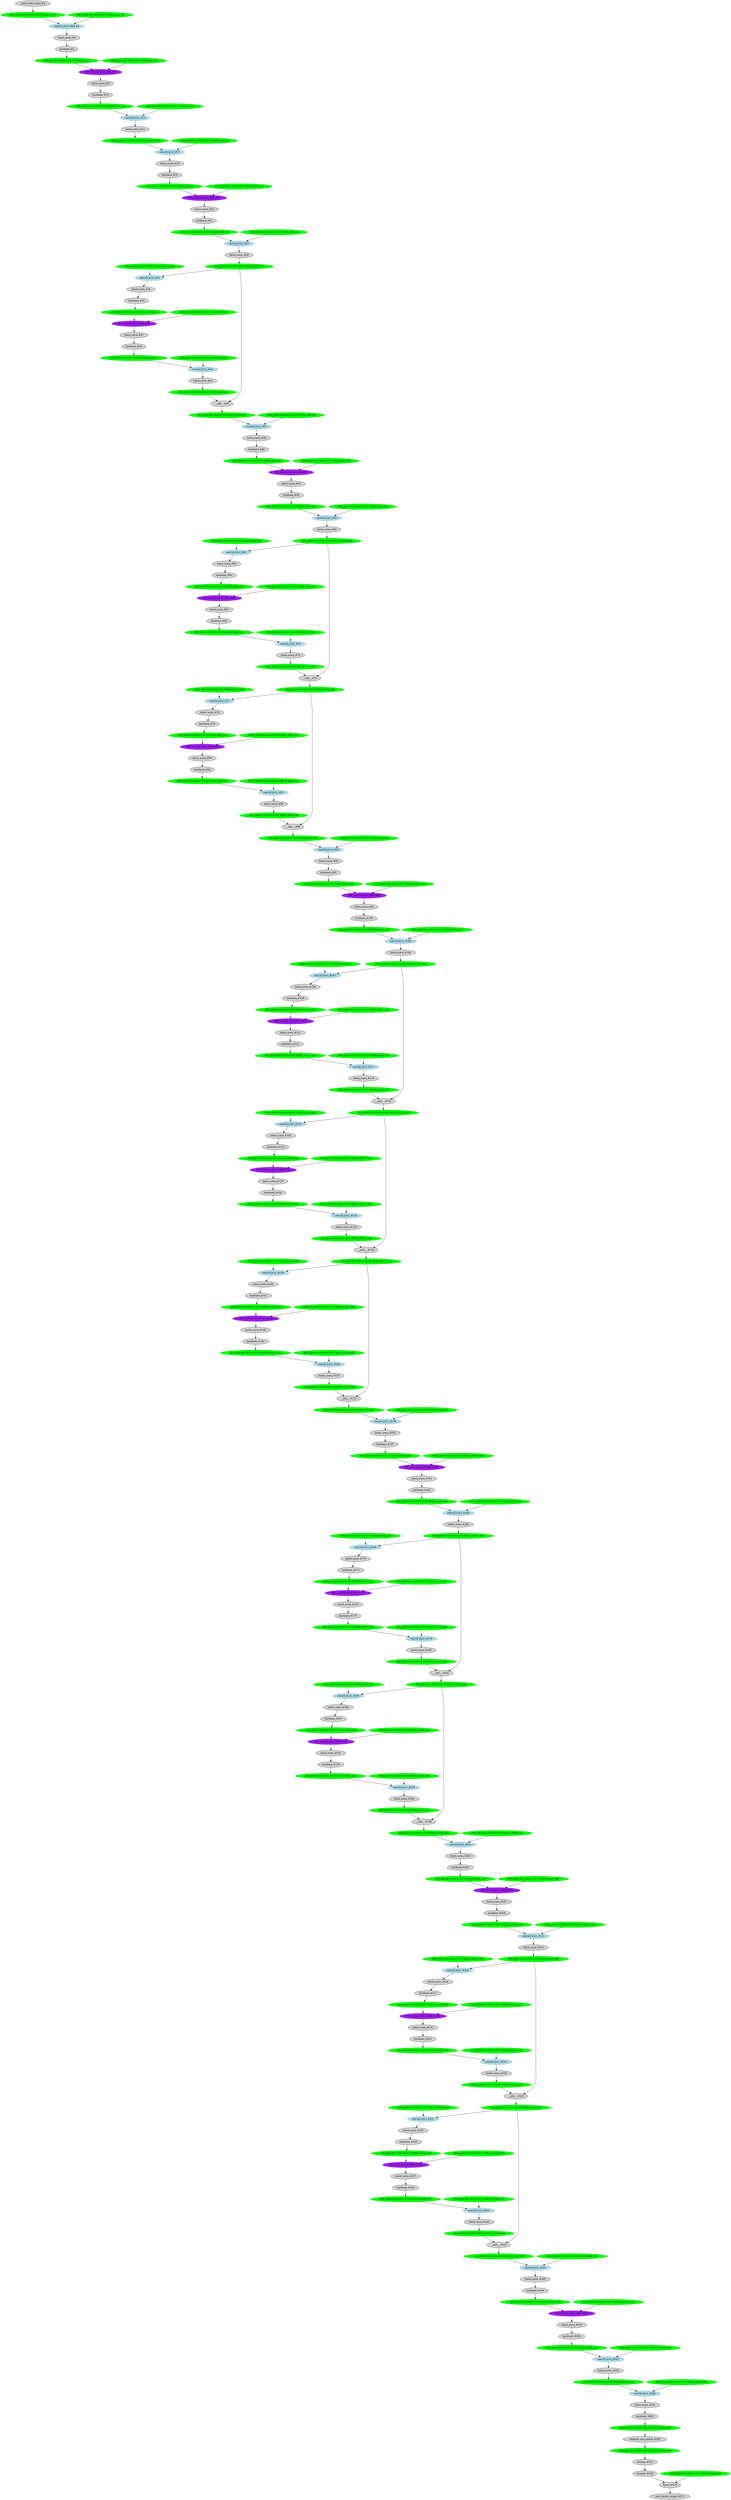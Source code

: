 strict digraph  {
"0 /nncf_model_input_0" [id=0, label="nncf_model_input_#0", style=filled, type=nncf_model_input];
"1 SymmetricQuantizer/symmetric_quantize_0" [color=green, id=1, label="AFQ_[B:8 M:S SGN:S PC:N NR:N]_#1_G0", style=filled, type=symmetric_quantize];
"2 MobileNetV2/Sequential[features]/ConvBNActivation[0]/NNCFConv2d[0]/ModuleDict[pre_ops]/UpdateWeight[0]/SymmetricQuantizer[op]/symmetric_quantize_0" [color=green, id=2, label="WFQ_[B:8 M:S SGN:S PC:Y NR:N]_#2_G0", style=filled, type=symmetric_quantize];
"3 MobileNetV2/Sequential[features]/ConvBNActivation[0]/NNCFConv2d[0]/conv2d_0" [color=lightblue, id=3, label="conv2d_k3x3_PAD_#3", style=filled, type=conv2d];
"4 MobileNetV2/Sequential[features]/ConvBNActivation[0]/NNCFBatchNorm2d[1]/batch_norm_0" [id=4, label="batch_norm_#4", style=filled, type=batch_norm];
"5 MobileNetV2/Sequential[features]/ConvBNActivation[0]/ReLU6[2]/hardtanh_0" [id=5, label="hardtanh_#5", style=filled, type=hardtanh];
"6 MobileNetV2/Sequential[features]/ConvBNActivation[0]/ReLU6[2]/SymmetricQuantizer/symmetric_quantize_0" [color=green, id=6, label="AFQ_[B:8 M:S SGN:U PC:Y NR:N]_#6_G1", style=filled, type=symmetric_quantize];
"7 MobileNetV2/Sequential[features]/InvertedResidual[1]/Sequential[conv]/ConvBNActivation[0]/NNCFConv2d[0]/ModuleDict[pre_ops]/UpdateWeight[0]/SymmetricQuantizer[op]/symmetric_quantize_0" [color=green, id=7, label="WFQ_[B:8 M:S SGN:S PC:Y NR:N]_#7_G1", style=filled, type=symmetric_quantize];
"8 MobileNetV2/Sequential[features]/InvertedResidual[1]/Sequential[conv]/ConvBNActivation[0]/NNCFConv2d[0]/conv2d_0" [color=purple, id=8, label="DW_Conv2d_k3x3_PAD_#8", style=filled, type=conv2d];
"9 MobileNetV2/Sequential[features]/InvertedResidual[1]/Sequential[conv]/ConvBNActivation[0]/NNCFBatchNorm2d[1]/batch_norm_0" [id=9, label="batch_norm_#9", style=filled, type=batch_norm];
"10 MobileNetV2/Sequential[features]/InvertedResidual[1]/Sequential[conv]/ConvBNActivation[0]/ReLU6[2]/hardtanh_0" [id=10, label="hardtanh_#10", style=filled, type=hardtanh];
"11 MobileNetV2/Sequential[features]/InvertedResidual[1]/Sequential[conv]/ConvBNActivation[0]/ReLU6[2]/SymmetricQuantizer/symmetric_quantize_0" [color=green, id=11, label="AFQ_[B:8 M:S SGN:U PC:N NR:N]_#11_G2", style=filled, type=symmetric_quantize];
"12 MobileNetV2/Sequential[features]/InvertedResidual[1]/Sequential[conv]/NNCFConv2d[1]/ModuleDict[pre_ops]/UpdateWeight[0]/SymmetricQuantizer[op]/symmetric_quantize_0" [color=green, id=12, label="WFQ_[B:8 M:S SGN:S PC:Y NR:N]_#12_G2", style=filled, type=symmetric_quantize];
"13 MobileNetV2/Sequential[features]/InvertedResidual[1]/Sequential[conv]/NNCFConv2d[1]/conv2d_0" [color=lightblue, id=13, label="conv2d_k1x1_#13", style=filled, type=conv2d];
"14 MobileNetV2/Sequential[features]/InvertedResidual[1]/Sequential[conv]/NNCFBatchNorm2d[2]/batch_norm_0" [id=14, label="batch_norm_#14", style=filled, type=batch_norm];
"15 MobileNetV2/Sequential[features]/InvertedResidual[1]/Sequential[conv]/NNCFBatchNorm2d[2]/SymmetricQuantizer/symmetric_quantize_0" [color=green, id=15, label="AFQ_[B:8 M:S SGN:S PC:N NR:N]_#15_G3", style=filled, type=symmetric_quantize];
"16 MobileNetV2/Sequential[features]/InvertedResidual[2]/Sequential[conv]/ConvBNActivation[0]/NNCFConv2d[0]/ModuleDict[pre_ops]/UpdateWeight[0]/SymmetricQuantizer[op]/symmetric_quantize_0" [color=green, id=16, label="WFQ_[B:8 M:S SGN:S PC:Y NR:N]_#16_G3", style=filled, type=symmetric_quantize];
"17 MobileNetV2/Sequential[features]/InvertedResidual[2]/Sequential[conv]/ConvBNActivation[0]/NNCFConv2d[0]/conv2d_0" [color=lightblue, id=17, label="conv2d_k1x1_#17", style=filled, type=conv2d];
"18 MobileNetV2/Sequential[features]/InvertedResidual[2]/Sequential[conv]/ConvBNActivation[0]/NNCFBatchNorm2d[1]/batch_norm_0" [id=18, label="batch_norm_#18", style=filled, type=batch_norm];
"19 MobileNetV2/Sequential[features]/InvertedResidual[2]/Sequential[conv]/ConvBNActivation[0]/ReLU6[2]/hardtanh_0" [id=19, label="hardtanh_#19", style=filled, type=hardtanh];
"20 MobileNetV2/Sequential[features]/InvertedResidual[2]/Sequential[conv]/ConvBNActivation[0]/ReLU6[2]/SymmetricQuantizer/symmetric_quantize_0" [color=green, id=20, label="AFQ_[B:8 M:S SGN:U PC:Y NR:N]_#20_G4", style=filled, type=symmetric_quantize];
"21 MobileNetV2/Sequential[features]/InvertedResidual[2]/Sequential[conv]/ConvBNActivation[1]/NNCFConv2d[0]/ModuleDict[pre_ops]/UpdateWeight[0]/SymmetricQuantizer[op]/symmetric_quantize_0" [color=green, id=21, label="WFQ_[B:8 M:S SGN:S PC:Y NR:N]_#21_G4", style=filled, type=symmetric_quantize];
"22 MobileNetV2/Sequential[features]/InvertedResidual[2]/Sequential[conv]/ConvBNActivation[1]/NNCFConv2d[0]/conv2d_0" [color=purple, id=22, label="DW_Conv2d_k3x3_PAD_#22", style=filled, type=conv2d];
"23 MobileNetV2/Sequential[features]/InvertedResidual[2]/Sequential[conv]/ConvBNActivation[1]/NNCFBatchNorm2d[1]/batch_norm_0" [id=23, label="batch_norm_#23", style=filled, type=batch_norm];
"24 MobileNetV2/Sequential[features]/InvertedResidual[2]/Sequential[conv]/ConvBNActivation[1]/ReLU6[2]/hardtanh_0" [id=24, label="hardtanh_#24", style=filled, type=hardtanh];
"25 MobileNetV2/Sequential[features]/InvertedResidual[2]/Sequential[conv]/ConvBNActivation[1]/ReLU6[2]/SymmetricQuantizer/symmetric_quantize_0" [color=green, id=25, label="AFQ_[B:8 M:S SGN:U PC:N NR:N]_#25_G5", style=filled, type=symmetric_quantize];
"26 MobileNetV2/Sequential[features]/InvertedResidual[2]/Sequential[conv]/NNCFConv2d[2]/ModuleDict[pre_ops]/UpdateWeight[0]/SymmetricQuantizer[op]/symmetric_quantize_0" [color=green, id=26, label="WFQ_[B:8 M:S SGN:S PC:Y NR:N]_#26_G5", style=filled, type=symmetric_quantize];
"27 MobileNetV2/Sequential[features]/InvertedResidual[2]/Sequential[conv]/NNCFConv2d[2]/conv2d_0" [color=lightblue, id=27, label="conv2d_k1x1_#27", style=filled, type=conv2d];
"28 MobileNetV2/Sequential[features]/InvertedResidual[2]/Sequential[conv]/NNCFBatchNorm2d[3]/batch_norm_0" [id=28, label="batch_norm_#28", style=filled, type=batch_norm];
"29 MobileNetV2/Sequential[features]/InvertedResidual[2]/Sequential[conv]/NNCFBatchNorm2d[3]/SymmetricQuantizer/symmetric_quantize_0" [color=green, id=29, label="AFQ_[B:8 M:S SGN:S PC:N NR:N]_#29_G44", style=filled, type=symmetric_quantize];
"30 MobileNetV2/Sequential[features]/InvertedResidual[3]/Sequential[conv]/ConvBNActivation[0]/NNCFConv2d[0]/ModuleDict[pre_ops]/UpdateWeight[0]/SymmetricQuantizer[op]/symmetric_quantize_0" [color=green, id=30, label="WFQ_[B:8 M:S SGN:S PC:Y NR:N]_#30_G44", style=filled, type=symmetric_quantize];
"31 MobileNetV2/Sequential[features]/InvertedResidual[3]/Sequential[conv]/ConvBNActivation[0]/NNCFConv2d[0]/conv2d_0" [color=lightblue, id=31, label="conv2d_k1x1_#31", style=filled, type=conv2d];
"32 MobileNetV2/Sequential[features]/InvertedResidual[3]/Sequential[conv]/ConvBNActivation[0]/NNCFBatchNorm2d[1]/batch_norm_0" [id=32, label="batch_norm_#32", style=filled, type=batch_norm];
"33 MobileNetV2/Sequential[features]/InvertedResidual[3]/Sequential[conv]/ConvBNActivation[0]/ReLU6[2]/hardtanh_0" [id=33, label="hardtanh_#33", style=filled, type=hardtanh];
"34 MobileNetV2/Sequential[features]/InvertedResidual[3]/Sequential[conv]/ConvBNActivation[0]/ReLU6[2]/SymmetricQuantizer/symmetric_quantize_0" [color=green, id=34, label="AFQ_[B:8 M:S SGN:U PC:Y NR:N]_#34_G6", style=filled, type=symmetric_quantize];
"35 MobileNetV2/Sequential[features]/InvertedResidual[3]/Sequential[conv]/ConvBNActivation[1]/NNCFConv2d[0]/ModuleDict[pre_ops]/UpdateWeight[0]/SymmetricQuantizer[op]/symmetric_quantize_0" [color=green, id=35, label="WFQ_[B:8 M:S SGN:S PC:Y NR:N]_#35_G6", style=filled, type=symmetric_quantize];
"36 MobileNetV2/Sequential[features]/InvertedResidual[3]/Sequential[conv]/ConvBNActivation[1]/NNCFConv2d[0]/conv2d_0" [color=purple, id=36, label="DW_Conv2d_k3x3_PAD_#36", style=filled, type=conv2d];
"37 MobileNetV2/Sequential[features]/InvertedResidual[3]/Sequential[conv]/ConvBNActivation[1]/NNCFBatchNorm2d[1]/batch_norm_0" [id=37, label="batch_norm_#37", style=filled, type=batch_norm];
"38 MobileNetV2/Sequential[features]/InvertedResidual[3]/Sequential[conv]/ConvBNActivation[1]/ReLU6[2]/hardtanh_0" [id=38, label="hardtanh_#38", style=filled, type=hardtanh];
"39 MobileNetV2/Sequential[features]/InvertedResidual[3]/Sequential[conv]/ConvBNActivation[1]/ReLU6[2]/SymmetricQuantizer/symmetric_quantize_0" [color=green, id=39, label="AFQ_[B:8 M:S SGN:U PC:N NR:N]_#39_G7", style=filled, type=symmetric_quantize];
"40 MobileNetV2/Sequential[features]/InvertedResidual[3]/Sequential[conv]/NNCFConv2d[2]/ModuleDict[pre_ops]/UpdateWeight[0]/SymmetricQuantizer[op]/symmetric_quantize_0" [color=green, id=40, label="WFQ_[B:8 M:S SGN:S PC:Y NR:N]_#40_G7", style=filled, type=symmetric_quantize];
"41 MobileNetV2/Sequential[features]/InvertedResidual[3]/Sequential[conv]/NNCFConv2d[2]/conv2d_0" [color=lightblue, id=41, label="conv2d_k1x1_#41", style=filled, type=conv2d];
"42 MobileNetV2/Sequential[features]/InvertedResidual[3]/Sequential[conv]/NNCFBatchNorm2d[3]/batch_norm_0" [id=42, label="batch_norm_#42", style=filled, type=batch_norm];
"43 MobileNetV2/Sequential[features]/InvertedResidual[3]/Sequential[conv]/NNCFBatchNorm2d[3]/SymmetricQuantizer/symmetric_quantize_0" [color=green, id=43, label="AFQ_[B:8 M:S SGN:S PC:N NR:N]_#43_G44", style=filled, type=symmetric_quantize];
"44 MobileNetV2/Sequential[features]/InvertedResidual[3]/__add___0" [id=44, label="__add___#44", style=filled, type=__add__];
"45 MobileNetV2/Sequential[features]/InvertedResidual[3]/SymmetricQuantizer/symmetric_quantize_0" [color=green, id=45, label="AFQ_[B:8 M:S SGN:S PC:N NR:N]_#45_G8", style=filled, type=symmetric_quantize];
"46 MobileNetV2/Sequential[features]/InvertedResidual[4]/Sequential[conv]/ConvBNActivation[0]/NNCFConv2d[0]/ModuleDict[pre_ops]/UpdateWeight[0]/SymmetricQuantizer[op]/symmetric_quantize_0" [color=green, id=46, label="WFQ_[B:8 M:S SGN:S PC:Y NR:N]_#46_G8", style=filled, type=symmetric_quantize];
"47 MobileNetV2/Sequential[features]/InvertedResidual[4]/Sequential[conv]/ConvBNActivation[0]/NNCFConv2d[0]/conv2d_0" [color=lightblue, id=47, label="conv2d_k1x1_#47", style=filled, type=conv2d];
"48 MobileNetV2/Sequential[features]/InvertedResidual[4]/Sequential[conv]/ConvBNActivation[0]/NNCFBatchNorm2d[1]/batch_norm_0" [id=48, label="batch_norm_#48", style=filled, type=batch_norm];
"49 MobileNetV2/Sequential[features]/InvertedResidual[4]/Sequential[conv]/ConvBNActivation[0]/ReLU6[2]/hardtanh_0" [id=49, label="hardtanh_#49", style=filled, type=hardtanh];
"50 MobileNetV2/Sequential[features]/InvertedResidual[4]/Sequential[conv]/ConvBNActivation[0]/ReLU6[2]/SymmetricQuantizer/symmetric_quantize_0" [color=green, id=50, label="AFQ_[B:8 M:S SGN:U PC:Y NR:N]_#50_G9", style=filled, type=symmetric_quantize];
"51 MobileNetV2/Sequential[features]/InvertedResidual[4]/Sequential[conv]/ConvBNActivation[1]/NNCFConv2d[0]/ModuleDict[pre_ops]/UpdateWeight[0]/SymmetricQuantizer[op]/symmetric_quantize_0" [color=green, id=51, label="WFQ_[B:8 M:S SGN:S PC:Y NR:N]_#51_G9", style=filled, type=symmetric_quantize];
"52 MobileNetV2/Sequential[features]/InvertedResidual[4]/Sequential[conv]/ConvBNActivation[1]/NNCFConv2d[0]/conv2d_0" [color=purple, id=52, label="DW_Conv2d_k3x3_PAD_#52", style=filled, type=conv2d];
"53 MobileNetV2/Sequential[features]/InvertedResidual[4]/Sequential[conv]/ConvBNActivation[1]/NNCFBatchNorm2d[1]/batch_norm_0" [id=53, label="batch_norm_#53", style=filled, type=batch_norm];
"54 MobileNetV2/Sequential[features]/InvertedResidual[4]/Sequential[conv]/ConvBNActivation[1]/ReLU6[2]/hardtanh_0" [id=54, label="hardtanh_#54", style=filled, type=hardtanh];
"55 MobileNetV2/Sequential[features]/InvertedResidual[4]/Sequential[conv]/ConvBNActivation[1]/ReLU6[2]/SymmetricQuantizer/symmetric_quantize_0" [color=green, id=55, label="AFQ_[B:8 M:S SGN:U PC:N NR:N]_#55_G10", style=filled, type=symmetric_quantize];
"56 MobileNetV2/Sequential[features]/InvertedResidual[4]/Sequential[conv]/NNCFConv2d[2]/ModuleDict[pre_ops]/UpdateWeight[0]/SymmetricQuantizer[op]/symmetric_quantize_0" [color=green, id=56, label="WFQ_[B:8 M:S SGN:S PC:Y NR:N]_#56_G10", style=filled, type=symmetric_quantize];
"57 MobileNetV2/Sequential[features]/InvertedResidual[4]/Sequential[conv]/NNCFConv2d[2]/conv2d_0" [color=lightblue, id=57, label="conv2d_k1x1_#57", style=filled, type=conv2d];
"58 MobileNetV2/Sequential[features]/InvertedResidual[4]/Sequential[conv]/NNCFBatchNorm2d[3]/batch_norm_0" [id=58, label="batch_norm_#58", style=filled, type=batch_norm];
"59 MobileNetV2/Sequential[features]/InvertedResidual[4]/Sequential[conv]/NNCFBatchNorm2d[3]/SymmetricQuantizer/symmetric_quantize_0" [color=green, id=59, label="AFQ_[B:8 M:S SGN:S PC:N NR:N]_#59_G45", style=filled, type=symmetric_quantize];
"60 MobileNetV2/Sequential[features]/InvertedResidual[5]/Sequential[conv]/ConvBNActivation[0]/NNCFConv2d[0]/ModuleDict[pre_ops]/UpdateWeight[0]/SymmetricQuantizer[op]/symmetric_quantize_0" [color=green, id=60, label="WFQ_[B:8 M:S SGN:S PC:Y NR:N]_#60_G45", style=filled, type=symmetric_quantize];
"61 MobileNetV2/Sequential[features]/InvertedResidual[5]/Sequential[conv]/ConvBNActivation[0]/NNCFConv2d[0]/conv2d_0" [color=lightblue, id=61, label="conv2d_k1x1_#61", style=filled, type=conv2d];
"62 MobileNetV2/Sequential[features]/InvertedResidual[5]/Sequential[conv]/ConvBNActivation[0]/NNCFBatchNorm2d[1]/batch_norm_0" [id=62, label="batch_norm_#62", style=filled, type=batch_norm];
"63 MobileNetV2/Sequential[features]/InvertedResidual[5]/Sequential[conv]/ConvBNActivation[0]/ReLU6[2]/hardtanh_0" [id=63, label="hardtanh_#63", style=filled, type=hardtanh];
"64 MobileNetV2/Sequential[features]/InvertedResidual[5]/Sequential[conv]/ConvBNActivation[0]/ReLU6[2]/SymmetricQuantizer/symmetric_quantize_0" [color=green, id=64, label="AFQ_[B:8 M:S SGN:U PC:Y NR:N]_#64_G11", style=filled, type=symmetric_quantize];
"65 MobileNetV2/Sequential[features]/InvertedResidual[5]/Sequential[conv]/ConvBNActivation[1]/NNCFConv2d[0]/ModuleDict[pre_ops]/UpdateWeight[0]/SymmetricQuantizer[op]/symmetric_quantize_0" [color=green, id=65, label="WFQ_[B:8 M:S SGN:S PC:Y NR:N]_#65_G11", style=filled, type=symmetric_quantize];
"66 MobileNetV2/Sequential[features]/InvertedResidual[5]/Sequential[conv]/ConvBNActivation[1]/NNCFConv2d[0]/conv2d_0" [color=purple, id=66, label="DW_Conv2d_k3x3_PAD_#66", style=filled, type=conv2d];
"67 MobileNetV2/Sequential[features]/InvertedResidual[5]/Sequential[conv]/ConvBNActivation[1]/NNCFBatchNorm2d[1]/batch_norm_0" [id=67, label="batch_norm_#67", style=filled, type=batch_norm];
"68 MobileNetV2/Sequential[features]/InvertedResidual[5]/Sequential[conv]/ConvBNActivation[1]/ReLU6[2]/hardtanh_0" [id=68, label="hardtanh_#68", style=filled, type=hardtanh];
"69 MobileNetV2/Sequential[features]/InvertedResidual[5]/Sequential[conv]/ConvBNActivation[1]/ReLU6[2]/SymmetricQuantizer/symmetric_quantize_0" [color=green, id=69, label="AFQ_[B:8 M:S SGN:U PC:N NR:N]_#69_G12", style=filled, type=symmetric_quantize];
"70 MobileNetV2/Sequential[features]/InvertedResidual[5]/Sequential[conv]/NNCFConv2d[2]/ModuleDict[pre_ops]/UpdateWeight[0]/SymmetricQuantizer[op]/symmetric_quantize_0" [color=green, id=70, label="WFQ_[B:8 M:S SGN:S PC:Y NR:N]_#70_G12", style=filled, type=symmetric_quantize];
"71 MobileNetV2/Sequential[features]/InvertedResidual[5]/Sequential[conv]/NNCFConv2d[2]/conv2d_0" [color=lightblue, id=71, label="conv2d_k1x1_#71", style=filled, type=conv2d];
"72 MobileNetV2/Sequential[features]/InvertedResidual[5]/Sequential[conv]/NNCFBatchNorm2d[3]/batch_norm_0" [id=72, label="batch_norm_#72", style=filled, type=batch_norm];
"73 MobileNetV2/Sequential[features]/InvertedResidual[5]/Sequential[conv]/NNCFBatchNorm2d[3]/SymmetricQuantizer/symmetric_quantize_0" [color=green, id=73, label="AFQ_[B:8 M:S SGN:S PC:N NR:N]_#73_G45", style=filled, type=symmetric_quantize];
"74 MobileNetV2/Sequential[features]/InvertedResidual[5]/__add___0" [id=74, label="__add___#74", style=filled, type=__add__];
"75 MobileNetV2/Sequential[features]/InvertedResidual[5]/SymmetricQuantizer/symmetric_quantize_0" [color=green, id=75, label="AFQ_[B:8 M:S SGN:S PC:N NR:N]_#75_G46", style=filled, type=symmetric_quantize];
"76 MobileNetV2/Sequential[features]/InvertedResidual[6]/Sequential[conv]/ConvBNActivation[0]/NNCFConv2d[0]/ModuleDict[pre_ops]/UpdateWeight[0]/SymmetricQuantizer[op]/symmetric_quantize_0" [color=green, id=76, label="WFQ_[B:8 M:S SGN:S PC:Y NR:N]_#76_G46", style=filled, type=symmetric_quantize];
"77 MobileNetV2/Sequential[features]/InvertedResidual[6]/Sequential[conv]/ConvBNActivation[0]/NNCFConv2d[0]/conv2d_0" [color=lightblue, id=77, label="conv2d_k1x1_#77", style=filled, type=conv2d];
"78 MobileNetV2/Sequential[features]/InvertedResidual[6]/Sequential[conv]/ConvBNActivation[0]/NNCFBatchNorm2d[1]/batch_norm_0" [id=78, label="batch_norm_#78", style=filled, type=batch_norm];
"79 MobileNetV2/Sequential[features]/InvertedResidual[6]/Sequential[conv]/ConvBNActivation[0]/ReLU6[2]/hardtanh_0" [id=79, label="hardtanh_#79", style=filled, type=hardtanh];
"80 MobileNetV2/Sequential[features]/InvertedResidual[6]/Sequential[conv]/ConvBNActivation[0]/ReLU6[2]/SymmetricQuantizer/symmetric_quantize_0" [color=green, id=80, label="AFQ_[B:8 M:S SGN:U PC:Y NR:N]_#80_G13", style=filled, type=symmetric_quantize];
"81 MobileNetV2/Sequential[features]/InvertedResidual[6]/Sequential[conv]/ConvBNActivation[1]/NNCFConv2d[0]/ModuleDict[pre_ops]/UpdateWeight[0]/SymmetricQuantizer[op]/symmetric_quantize_0" [color=green, id=81, label="WFQ_[B:8 M:S SGN:S PC:Y NR:N]_#81_G13", style=filled, type=symmetric_quantize];
"82 MobileNetV2/Sequential[features]/InvertedResidual[6]/Sequential[conv]/ConvBNActivation[1]/NNCFConv2d[0]/conv2d_0" [color=purple, id=82, label="DW_Conv2d_k3x3_PAD_#82", style=filled, type=conv2d];
"83 MobileNetV2/Sequential[features]/InvertedResidual[6]/Sequential[conv]/ConvBNActivation[1]/NNCFBatchNorm2d[1]/batch_norm_0" [id=83, label="batch_norm_#83", style=filled, type=batch_norm];
"84 MobileNetV2/Sequential[features]/InvertedResidual[6]/Sequential[conv]/ConvBNActivation[1]/ReLU6[2]/hardtanh_0" [id=84, label="hardtanh_#84", style=filled, type=hardtanh];
"85 MobileNetV2/Sequential[features]/InvertedResidual[6]/Sequential[conv]/ConvBNActivation[1]/ReLU6[2]/SymmetricQuantizer/symmetric_quantize_0" [color=green, id=85, label="AFQ_[B:8 M:S SGN:U PC:N NR:N]_#85_G14", style=filled, type=symmetric_quantize];
"86 MobileNetV2/Sequential[features]/InvertedResidual[6]/Sequential[conv]/NNCFConv2d[2]/ModuleDict[pre_ops]/UpdateWeight[0]/SymmetricQuantizer[op]/symmetric_quantize_0" [color=green, id=86, label="WFQ_[B:8 M:S SGN:S PC:Y NR:N]_#86_G14", style=filled, type=symmetric_quantize];
"87 MobileNetV2/Sequential[features]/InvertedResidual[6]/Sequential[conv]/NNCFConv2d[2]/conv2d_0" [color=lightblue, id=87, label="conv2d_k1x1_#87", style=filled, type=conv2d];
"88 MobileNetV2/Sequential[features]/InvertedResidual[6]/Sequential[conv]/NNCFBatchNorm2d[3]/batch_norm_0" [id=88, label="batch_norm_#88", style=filled, type=batch_norm];
"89 MobileNetV2/Sequential[features]/InvertedResidual[6]/Sequential[conv]/NNCFBatchNorm2d[3]/SymmetricQuantizer/symmetric_quantize_0" [color=green, id=89, label="AFQ_[B:8 M:S SGN:S PC:N NR:N]_#89_G46", style=filled, type=symmetric_quantize];
"90 MobileNetV2/Sequential[features]/InvertedResidual[6]/__add___0" [id=90, label="__add___#90", style=filled, type=__add__];
"91 MobileNetV2/Sequential[features]/InvertedResidual[6]/SymmetricQuantizer/symmetric_quantize_0" [color=green, id=91, label="AFQ_[B:8 M:S SGN:S PC:N NR:N]_#91_G15", style=filled, type=symmetric_quantize];
"92 MobileNetV2/Sequential[features]/InvertedResidual[7]/Sequential[conv]/ConvBNActivation[0]/NNCFConv2d[0]/ModuleDict[pre_ops]/UpdateWeight[0]/SymmetricQuantizer[op]/symmetric_quantize_0" [color=green, id=92, label="WFQ_[B:8 M:S SGN:S PC:Y NR:N]_#92_G15", style=filled, type=symmetric_quantize];
"93 MobileNetV2/Sequential[features]/InvertedResidual[7]/Sequential[conv]/ConvBNActivation[0]/NNCFConv2d[0]/conv2d_0" [color=lightblue, id=93, label="conv2d_k1x1_#93", style=filled, type=conv2d];
"94 MobileNetV2/Sequential[features]/InvertedResidual[7]/Sequential[conv]/ConvBNActivation[0]/NNCFBatchNorm2d[1]/batch_norm_0" [id=94, label="batch_norm_#94", style=filled, type=batch_norm];
"95 MobileNetV2/Sequential[features]/InvertedResidual[7]/Sequential[conv]/ConvBNActivation[0]/ReLU6[2]/hardtanh_0" [id=95, label="hardtanh_#95", style=filled, type=hardtanh];
"96 MobileNetV2/Sequential[features]/InvertedResidual[7]/Sequential[conv]/ConvBNActivation[0]/ReLU6[2]/SymmetricQuantizer/symmetric_quantize_0" [color=green, id=96, label="AFQ_[B:8 M:S SGN:U PC:Y NR:N]_#96_G16", style=filled, type=symmetric_quantize];
"97 MobileNetV2/Sequential[features]/InvertedResidual[7]/Sequential[conv]/ConvBNActivation[1]/NNCFConv2d[0]/ModuleDict[pre_ops]/UpdateWeight[0]/SymmetricQuantizer[op]/symmetric_quantize_0" [color=green, id=97, label="WFQ_[B:8 M:S SGN:S PC:Y NR:N]_#97_G16", style=filled, type=symmetric_quantize];
"98 MobileNetV2/Sequential[features]/InvertedResidual[7]/Sequential[conv]/ConvBNActivation[1]/NNCFConv2d[0]/conv2d_0" [color=purple, id=98, label="DW_Conv2d_k3x3_PAD_#98", style=filled, type=conv2d];
"99 MobileNetV2/Sequential[features]/InvertedResidual[7]/Sequential[conv]/ConvBNActivation[1]/NNCFBatchNorm2d[1]/batch_norm_0" [id=99, label="batch_norm_#99", style=filled, type=batch_norm];
"100 MobileNetV2/Sequential[features]/InvertedResidual[7]/Sequential[conv]/ConvBNActivation[1]/ReLU6[2]/hardtanh_0" [id=100, label="hardtanh_#100", style=filled, type=hardtanh];
"101 MobileNetV2/Sequential[features]/InvertedResidual[7]/Sequential[conv]/ConvBNActivation[1]/ReLU6[2]/SymmetricQuantizer/symmetric_quantize_0" [color=green, id=101, label="AFQ_[B:8 M:S SGN:U PC:N NR:N]_#101_G17", style=filled, type=symmetric_quantize];
"102 MobileNetV2/Sequential[features]/InvertedResidual[7]/Sequential[conv]/NNCFConv2d[2]/ModuleDict[pre_ops]/UpdateWeight[0]/SymmetricQuantizer[op]/symmetric_quantize_0" [color=green, id=102, label="WFQ_[B:8 M:S SGN:S PC:Y NR:N]_#102_G17", style=filled, type=symmetric_quantize];
"103 MobileNetV2/Sequential[features]/InvertedResidual[7]/Sequential[conv]/NNCFConv2d[2]/conv2d_0" [color=lightblue, id=103, label="conv2d_k1x1_#103", style=filled, type=conv2d];
"104 MobileNetV2/Sequential[features]/InvertedResidual[7]/Sequential[conv]/NNCFBatchNorm2d[3]/batch_norm_0" [id=104, label="batch_norm_#104", style=filled, type=batch_norm];
"105 MobileNetV2/Sequential[features]/InvertedResidual[7]/Sequential[conv]/NNCFBatchNorm2d[3]/SymmetricQuantizer/symmetric_quantize_0" [color=green, id=105, label="AFQ_[B:8 M:S SGN:S PC:N NR:N]_#105_G47", style=filled, type=symmetric_quantize];
"106 MobileNetV2/Sequential[features]/InvertedResidual[8]/Sequential[conv]/ConvBNActivation[0]/NNCFConv2d[0]/ModuleDict[pre_ops]/UpdateWeight[0]/SymmetricQuantizer[op]/symmetric_quantize_0" [color=green, id=106, label="WFQ_[B:8 M:S SGN:S PC:Y NR:N]_#106_G47", style=filled, type=symmetric_quantize];
"107 MobileNetV2/Sequential[features]/InvertedResidual[8]/Sequential[conv]/ConvBNActivation[0]/NNCFConv2d[0]/conv2d_0" [color=lightblue, id=107, label="conv2d_k1x1_#107", style=filled, type=conv2d];
"108 MobileNetV2/Sequential[features]/InvertedResidual[8]/Sequential[conv]/ConvBNActivation[0]/NNCFBatchNorm2d[1]/batch_norm_0" [id=108, label="batch_norm_#108", style=filled, type=batch_norm];
"109 MobileNetV2/Sequential[features]/InvertedResidual[8]/Sequential[conv]/ConvBNActivation[0]/ReLU6[2]/hardtanh_0" [id=109, label="hardtanh_#109", style=filled, type=hardtanh];
"110 MobileNetV2/Sequential[features]/InvertedResidual[8]/Sequential[conv]/ConvBNActivation[0]/ReLU6[2]/SymmetricQuantizer/symmetric_quantize_0" [color=green, id=110, label="AFQ_[B:8 M:S SGN:U PC:Y NR:N]_#110_G18", style=filled, type=symmetric_quantize];
"111 MobileNetV2/Sequential[features]/InvertedResidual[8]/Sequential[conv]/ConvBNActivation[1]/NNCFConv2d[0]/ModuleDict[pre_ops]/UpdateWeight[0]/SymmetricQuantizer[op]/symmetric_quantize_0" [color=green, id=111, label="WFQ_[B:8 M:S SGN:S PC:Y NR:N]_#111_G18", style=filled, type=symmetric_quantize];
"112 MobileNetV2/Sequential[features]/InvertedResidual[8]/Sequential[conv]/ConvBNActivation[1]/NNCFConv2d[0]/conv2d_0" [color=purple, id=112, label="DW_Conv2d_k3x3_PAD_#112", style=filled, type=conv2d];
"113 MobileNetV2/Sequential[features]/InvertedResidual[8]/Sequential[conv]/ConvBNActivation[1]/NNCFBatchNorm2d[1]/batch_norm_0" [id=113, label="batch_norm_#113", style=filled, type=batch_norm];
"114 MobileNetV2/Sequential[features]/InvertedResidual[8]/Sequential[conv]/ConvBNActivation[1]/ReLU6[2]/hardtanh_0" [id=114, label="hardtanh_#114", style=filled, type=hardtanh];
"115 MobileNetV2/Sequential[features]/InvertedResidual[8]/Sequential[conv]/ConvBNActivation[1]/ReLU6[2]/SymmetricQuantizer/symmetric_quantize_0" [color=green, id=115, label="AFQ_[B:8 M:S SGN:U PC:N NR:N]_#115_G19", style=filled, type=symmetric_quantize];
"116 MobileNetV2/Sequential[features]/InvertedResidual[8]/Sequential[conv]/NNCFConv2d[2]/ModuleDict[pre_ops]/UpdateWeight[0]/SymmetricQuantizer[op]/symmetric_quantize_0" [color=green, id=116, label="WFQ_[B:8 M:S SGN:S PC:Y NR:N]_#116_G19", style=filled, type=symmetric_quantize];
"117 MobileNetV2/Sequential[features]/InvertedResidual[8]/Sequential[conv]/NNCFConv2d[2]/conv2d_0" [color=lightblue, id=117, label="conv2d_k1x1_#117", style=filled, type=conv2d];
"118 MobileNetV2/Sequential[features]/InvertedResidual[8]/Sequential[conv]/NNCFBatchNorm2d[3]/batch_norm_0" [id=118, label="batch_norm_#118", style=filled, type=batch_norm];
"119 MobileNetV2/Sequential[features]/InvertedResidual[8]/Sequential[conv]/NNCFBatchNorm2d[3]/SymmetricQuantizer/symmetric_quantize_0" [color=green, id=119, label="AFQ_[B:8 M:S SGN:S PC:N NR:N]_#119_G47", style=filled, type=symmetric_quantize];
"120 MobileNetV2/Sequential[features]/InvertedResidual[8]/__add___0" [id=120, label="__add___#120", style=filled, type=__add__];
"121 MobileNetV2/Sequential[features]/InvertedResidual[8]/SymmetricQuantizer/symmetric_quantize_0" [color=green, id=121, label="AFQ_[B:8 M:S SGN:S PC:N NR:N]_#121_G48", style=filled, type=symmetric_quantize];
"122 MobileNetV2/Sequential[features]/InvertedResidual[9]/Sequential[conv]/ConvBNActivation[0]/NNCFConv2d[0]/ModuleDict[pre_ops]/UpdateWeight[0]/SymmetricQuantizer[op]/symmetric_quantize_0" [color=green, id=122, label="WFQ_[B:8 M:S SGN:S PC:Y NR:N]_#122_G48", style=filled, type=symmetric_quantize];
"123 MobileNetV2/Sequential[features]/InvertedResidual[9]/Sequential[conv]/ConvBNActivation[0]/NNCFConv2d[0]/conv2d_0" [color=lightblue, id=123, label="conv2d_k1x1_#123", style=filled, type=conv2d];
"124 MobileNetV2/Sequential[features]/InvertedResidual[9]/Sequential[conv]/ConvBNActivation[0]/NNCFBatchNorm2d[1]/batch_norm_0" [id=124, label="batch_norm_#124", style=filled, type=batch_norm];
"125 MobileNetV2/Sequential[features]/InvertedResidual[9]/Sequential[conv]/ConvBNActivation[0]/ReLU6[2]/hardtanh_0" [id=125, label="hardtanh_#125", style=filled, type=hardtanh];
"126 MobileNetV2/Sequential[features]/InvertedResidual[9]/Sequential[conv]/ConvBNActivation[0]/ReLU6[2]/SymmetricQuantizer/symmetric_quantize_0" [color=green, id=126, label="AFQ_[B:8 M:S SGN:U PC:Y NR:N]_#126_G20", style=filled, type=symmetric_quantize];
"127 MobileNetV2/Sequential[features]/InvertedResidual[9]/Sequential[conv]/ConvBNActivation[1]/NNCFConv2d[0]/ModuleDict[pre_ops]/UpdateWeight[0]/SymmetricQuantizer[op]/symmetric_quantize_0" [color=green, id=127, label="WFQ_[B:8 M:S SGN:S PC:Y NR:N]_#127_G20", style=filled, type=symmetric_quantize];
"128 MobileNetV2/Sequential[features]/InvertedResidual[9]/Sequential[conv]/ConvBNActivation[1]/NNCFConv2d[0]/conv2d_0" [color=purple, id=128, label="DW_Conv2d_k3x3_PAD_#128", style=filled, type=conv2d];
"129 MobileNetV2/Sequential[features]/InvertedResidual[9]/Sequential[conv]/ConvBNActivation[1]/NNCFBatchNorm2d[1]/batch_norm_0" [id=129, label="batch_norm_#129", style=filled, type=batch_norm];
"130 MobileNetV2/Sequential[features]/InvertedResidual[9]/Sequential[conv]/ConvBNActivation[1]/ReLU6[2]/hardtanh_0" [id=130, label="hardtanh_#130", style=filled, type=hardtanh];
"131 MobileNetV2/Sequential[features]/InvertedResidual[9]/Sequential[conv]/ConvBNActivation[1]/ReLU6[2]/SymmetricQuantizer/symmetric_quantize_0" [color=green, id=131, label="AFQ_[B:8 M:S SGN:U PC:N NR:N]_#131_G21", style=filled, type=symmetric_quantize];
"132 MobileNetV2/Sequential[features]/InvertedResidual[9]/Sequential[conv]/NNCFConv2d[2]/ModuleDict[pre_ops]/UpdateWeight[0]/SymmetricQuantizer[op]/symmetric_quantize_0" [color=green, id=132, label="WFQ_[B:8 M:S SGN:S PC:Y NR:N]_#132_G21", style=filled, type=symmetric_quantize];
"133 MobileNetV2/Sequential[features]/InvertedResidual[9]/Sequential[conv]/NNCFConv2d[2]/conv2d_0" [color=lightblue, id=133, label="conv2d_k1x1_#133", style=filled, type=conv2d];
"134 MobileNetV2/Sequential[features]/InvertedResidual[9]/Sequential[conv]/NNCFBatchNorm2d[3]/batch_norm_0" [id=134, label="batch_norm_#134", style=filled, type=batch_norm];
"135 MobileNetV2/Sequential[features]/InvertedResidual[9]/Sequential[conv]/NNCFBatchNorm2d[3]/SymmetricQuantizer/symmetric_quantize_0" [color=green, id=135, label="AFQ_[B:8 M:S SGN:S PC:N NR:N]_#135_G48", style=filled, type=symmetric_quantize];
"136 MobileNetV2/Sequential[features]/InvertedResidual[9]/__add___0" [id=136, label="__add___#136", style=filled, type=__add__];
"137 MobileNetV2/Sequential[features]/InvertedResidual[9]/SymmetricQuantizer/symmetric_quantize_0" [color=green, id=137, label="AFQ_[B:8 M:S SGN:S PC:N NR:N]_#137_G49", style=filled, type=symmetric_quantize];
"138 MobileNetV2/Sequential[features]/InvertedResidual[10]/Sequential[conv]/ConvBNActivation[0]/NNCFConv2d[0]/ModuleDict[pre_ops]/UpdateWeight[0]/SymmetricQuantizer[op]/symmetric_quantize_0" [color=green, id=138, label="WFQ_[B:8 M:S SGN:S PC:Y NR:N]_#138_G49", style=filled, type=symmetric_quantize];
"139 MobileNetV2/Sequential[features]/InvertedResidual[10]/Sequential[conv]/ConvBNActivation[0]/NNCFConv2d[0]/conv2d_0" [color=lightblue, id=139, label="conv2d_k1x1_#139", style=filled, type=conv2d];
"140 MobileNetV2/Sequential[features]/InvertedResidual[10]/Sequential[conv]/ConvBNActivation[0]/NNCFBatchNorm2d[1]/batch_norm_0" [id=140, label="batch_norm_#140", style=filled, type=batch_norm];
"141 MobileNetV2/Sequential[features]/InvertedResidual[10]/Sequential[conv]/ConvBNActivation[0]/ReLU6[2]/hardtanh_0" [id=141, label="hardtanh_#141", style=filled, type=hardtanh];
"142 MobileNetV2/Sequential[features]/InvertedResidual[10]/Sequential[conv]/ConvBNActivation[0]/ReLU6[2]/SymmetricQuantizer/symmetric_quantize_0" [color=green, id=142, label="AFQ_[B:8 M:S SGN:U PC:Y NR:N]_#142_G22", style=filled, type=symmetric_quantize];
"143 MobileNetV2/Sequential[features]/InvertedResidual[10]/Sequential[conv]/ConvBNActivation[1]/NNCFConv2d[0]/ModuleDict[pre_ops]/UpdateWeight[0]/SymmetricQuantizer[op]/symmetric_quantize_0" [color=green, id=143, label="WFQ_[B:8 M:S SGN:S PC:Y NR:N]_#143_G22", style=filled, type=symmetric_quantize];
"144 MobileNetV2/Sequential[features]/InvertedResidual[10]/Sequential[conv]/ConvBNActivation[1]/NNCFConv2d[0]/conv2d_0" [color=purple, id=144, label="DW_Conv2d_k3x3_PAD_#144", style=filled, type=conv2d];
"145 MobileNetV2/Sequential[features]/InvertedResidual[10]/Sequential[conv]/ConvBNActivation[1]/NNCFBatchNorm2d[1]/batch_norm_0" [id=145, label="batch_norm_#145", style=filled, type=batch_norm];
"146 MobileNetV2/Sequential[features]/InvertedResidual[10]/Sequential[conv]/ConvBNActivation[1]/ReLU6[2]/hardtanh_0" [id=146, label="hardtanh_#146", style=filled, type=hardtanh];
"147 MobileNetV2/Sequential[features]/InvertedResidual[10]/Sequential[conv]/ConvBNActivation[1]/ReLU6[2]/SymmetricQuantizer/symmetric_quantize_0" [color=green, id=147, label="AFQ_[B:8 M:S SGN:U PC:N NR:N]_#147_G23", style=filled, type=symmetric_quantize];
"148 MobileNetV2/Sequential[features]/InvertedResidual[10]/Sequential[conv]/NNCFConv2d[2]/ModuleDict[pre_ops]/UpdateWeight[0]/SymmetricQuantizer[op]/symmetric_quantize_0" [color=green, id=148, label="WFQ_[B:8 M:S SGN:S PC:Y NR:N]_#148_G23", style=filled, type=symmetric_quantize];
"149 MobileNetV2/Sequential[features]/InvertedResidual[10]/Sequential[conv]/NNCFConv2d[2]/conv2d_0" [color=lightblue, id=149, label="conv2d_k1x1_#149", style=filled, type=conv2d];
"150 MobileNetV2/Sequential[features]/InvertedResidual[10]/Sequential[conv]/NNCFBatchNorm2d[3]/batch_norm_0" [id=150, label="batch_norm_#150", style=filled, type=batch_norm];
"151 MobileNetV2/Sequential[features]/InvertedResidual[10]/Sequential[conv]/NNCFBatchNorm2d[3]/SymmetricQuantizer/symmetric_quantize_0" [color=green, id=151, label="AFQ_[B:8 M:S SGN:S PC:N NR:N]_#151_G49", style=filled, type=symmetric_quantize];
"152 MobileNetV2/Sequential[features]/InvertedResidual[10]/__add___0" [id=152, label="__add___#152", style=filled, type=__add__];
"153 MobileNetV2/Sequential[features]/InvertedResidual[10]/SymmetricQuantizer/symmetric_quantize_0" [color=green, id=153, label="AFQ_[B:8 M:S SGN:S PC:N NR:N]_#153_G24", style=filled, type=symmetric_quantize];
"154 MobileNetV2/Sequential[features]/InvertedResidual[11]/Sequential[conv]/ConvBNActivation[0]/NNCFConv2d[0]/ModuleDict[pre_ops]/UpdateWeight[0]/SymmetricQuantizer[op]/symmetric_quantize_0" [color=green, id=154, label="WFQ_[B:8 M:S SGN:S PC:Y NR:N]_#154_G24", style=filled, type=symmetric_quantize];
"155 MobileNetV2/Sequential[features]/InvertedResidual[11]/Sequential[conv]/ConvBNActivation[0]/NNCFConv2d[0]/conv2d_0" [color=lightblue, id=155, label="conv2d_k1x1_#155", style=filled, type=conv2d];
"156 MobileNetV2/Sequential[features]/InvertedResidual[11]/Sequential[conv]/ConvBNActivation[0]/NNCFBatchNorm2d[1]/batch_norm_0" [id=156, label="batch_norm_#156", style=filled, type=batch_norm];
"157 MobileNetV2/Sequential[features]/InvertedResidual[11]/Sequential[conv]/ConvBNActivation[0]/ReLU6[2]/hardtanh_0" [id=157, label="hardtanh_#157", style=filled, type=hardtanh];
"158 MobileNetV2/Sequential[features]/InvertedResidual[11]/Sequential[conv]/ConvBNActivation[0]/ReLU6[2]/SymmetricQuantizer/symmetric_quantize_0" [color=green, id=158, label="AFQ_[B:8 M:S SGN:U PC:Y NR:N]_#158_G25", style=filled, type=symmetric_quantize];
"159 MobileNetV2/Sequential[features]/InvertedResidual[11]/Sequential[conv]/ConvBNActivation[1]/NNCFConv2d[0]/ModuleDict[pre_ops]/UpdateWeight[0]/SymmetricQuantizer[op]/symmetric_quantize_0" [color=green, id=159, label="WFQ_[B:8 M:S SGN:S PC:Y NR:N]_#159_G25", style=filled, type=symmetric_quantize];
"160 MobileNetV2/Sequential[features]/InvertedResidual[11]/Sequential[conv]/ConvBNActivation[1]/NNCFConv2d[0]/conv2d_0" [color=purple, id=160, label="DW_Conv2d_k3x3_PAD_#160", style=filled, type=conv2d];
"161 MobileNetV2/Sequential[features]/InvertedResidual[11]/Sequential[conv]/ConvBNActivation[1]/NNCFBatchNorm2d[1]/batch_norm_0" [id=161, label="batch_norm_#161", style=filled, type=batch_norm];
"162 MobileNetV2/Sequential[features]/InvertedResidual[11]/Sequential[conv]/ConvBNActivation[1]/ReLU6[2]/hardtanh_0" [id=162, label="hardtanh_#162", style=filled, type=hardtanh];
"163 MobileNetV2/Sequential[features]/InvertedResidual[11]/Sequential[conv]/ConvBNActivation[1]/ReLU6[2]/SymmetricQuantizer/symmetric_quantize_0" [color=green, id=163, label="AFQ_[B:8 M:S SGN:U PC:N NR:N]_#163_G26", style=filled, type=symmetric_quantize];
"164 MobileNetV2/Sequential[features]/InvertedResidual[11]/Sequential[conv]/NNCFConv2d[2]/ModuleDict[pre_ops]/UpdateWeight[0]/SymmetricQuantizer[op]/symmetric_quantize_0" [color=green, id=164, label="WFQ_[B:8 M:S SGN:S PC:Y NR:N]_#164_G26", style=filled, type=symmetric_quantize];
"165 MobileNetV2/Sequential[features]/InvertedResidual[11]/Sequential[conv]/NNCFConv2d[2]/conv2d_0" [color=lightblue, id=165, label="conv2d_k1x1_#165", style=filled, type=conv2d];
"166 MobileNetV2/Sequential[features]/InvertedResidual[11]/Sequential[conv]/NNCFBatchNorm2d[3]/batch_norm_0" [id=166, label="batch_norm_#166", style=filled, type=batch_norm];
"167 MobileNetV2/Sequential[features]/InvertedResidual[11]/Sequential[conv]/NNCFBatchNorm2d[3]/SymmetricQuantizer/symmetric_quantize_0" [color=green, id=167, label="AFQ_[B:8 M:S SGN:S PC:N NR:N]_#167_G50", style=filled, type=symmetric_quantize];
"168 MobileNetV2/Sequential[features]/InvertedResidual[12]/Sequential[conv]/ConvBNActivation[0]/NNCFConv2d[0]/ModuleDict[pre_ops]/UpdateWeight[0]/SymmetricQuantizer[op]/symmetric_quantize_0" [color=green, id=168, label="WFQ_[B:8 M:S SGN:S PC:Y NR:N]_#168_G50", style=filled, type=symmetric_quantize];
"169 MobileNetV2/Sequential[features]/InvertedResidual[12]/Sequential[conv]/ConvBNActivation[0]/NNCFConv2d[0]/conv2d_0" [color=lightblue, id=169, label="conv2d_k1x1_#169", style=filled, type=conv2d];
"170 MobileNetV2/Sequential[features]/InvertedResidual[12]/Sequential[conv]/ConvBNActivation[0]/NNCFBatchNorm2d[1]/batch_norm_0" [id=170, label="batch_norm_#170", style=filled, type=batch_norm];
"171 MobileNetV2/Sequential[features]/InvertedResidual[12]/Sequential[conv]/ConvBNActivation[0]/ReLU6[2]/hardtanh_0" [id=171, label="hardtanh_#171", style=filled, type=hardtanh];
"172 MobileNetV2/Sequential[features]/InvertedResidual[12]/Sequential[conv]/ConvBNActivation[0]/ReLU6[2]/SymmetricQuantizer/symmetric_quantize_0" [color=green, id=172, label="AFQ_[B:8 M:S SGN:U PC:Y NR:N]_#172_G27", style=filled, type=symmetric_quantize];
"173 MobileNetV2/Sequential[features]/InvertedResidual[12]/Sequential[conv]/ConvBNActivation[1]/NNCFConv2d[0]/ModuleDict[pre_ops]/UpdateWeight[0]/SymmetricQuantizer[op]/symmetric_quantize_0" [color=green, id=173, label="WFQ_[B:8 M:S SGN:S PC:Y NR:N]_#173_G27", style=filled, type=symmetric_quantize];
"174 MobileNetV2/Sequential[features]/InvertedResidual[12]/Sequential[conv]/ConvBNActivation[1]/NNCFConv2d[0]/conv2d_0" [color=purple, id=174, label="DW_Conv2d_k3x3_PAD_#174", style=filled, type=conv2d];
"175 MobileNetV2/Sequential[features]/InvertedResidual[12]/Sequential[conv]/ConvBNActivation[1]/NNCFBatchNorm2d[1]/batch_norm_0" [id=175, label="batch_norm_#175", style=filled, type=batch_norm];
"176 MobileNetV2/Sequential[features]/InvertedResidual[12]/Sequential[conv]/ConvBNActivation[1]/ReLU6[2]/hardtanh_0" [id=176, label="hardtanh_#176", style=filled, type=hardtanh];
"177 MobileNetV2/Sequential[features]/InvertedResidual[12]/Sequential[conv]/ConvBNActivation[1]/ReLU6[2]/SymmetricQuantizer/symmetric_quantize_0" [color=green, id=177, label="AFQ_[B:8 M:S SGN:U PC:N NR:N]_#177_G28", style=filled, type=symmetric_quantize];
"178 MobileNetV2/Sequential[features]/InvertedResidual[12]/Sequential[conv]/NNCFConv2d[2]/ModuleDict[pre_ops]/UpdateWeight[0]/SymmetricQuantizer[op]/symmetric_quantize_0" [color=green, id=178, label="WFQ_[B:8 M:S SGN:S PC:Y NR:N]_#178_G28", style=filled, type=symmetric_quantize];
"179 MobileNetV2/Sequential[features]/InvertedResidual[12]/Sequential[conv]/NNCFConv2d[2]/conv2d_0" [color=lightblue, id=179, label="conv2d_k1x1_#179", style=filled, type=conv2d];
"180 MobileNetV2/Sequential[features]/InvertedResidual[12]/Sequential[conv]/NNCFBatchNorm2d[3]/batch_norm_0" [id=180, label="batch_norm_#180", style=filled, type=batch_norm];
"181 MobileNetV2/Sequential[features]/InvertedResidual[12]/Sequential[conv]/NNCFBatchNorm2d[3]/SymmetricQuantizer/symmetric_quantize_0" [color=green, id=181, label="AFQ_[B:8 M:S SGN:S PC:N NR:N]_#181_G50", style=filled, type=symmetric_quantize];
"182 MobileNetV2/Sequential[features]/InvertedResidual[12]/__add___0" [id=182, label="__add___#182", style=filled, type=__add__];
"183 MobileNetV2/Sequential[features]/InvertedResidual[12]/SymmetricQuantizer/symmetric_quantize_0" [color=green, id=183, label="AFQ_[B:8 M:S SGN:S PC:N NR:N]_#183_G51", style=filled, type=symmetric_quantize];
"184 MobileNetV2/Sequential[features]/InvertedResidual[13]/Sequential[conv]/ConvBNActivation[0]/NNCFConv2d[0]/ModuleDict[pre_ops]/UpdateWeight[0]/SymmetricQuantizer[op]/symmetric_quantize_0" [color=green, id=184, label="WFQ_[B:8 M:S SGN:S PC:Y NR:N]_#184_G51", style=filled, type=symmetric_quantize];
"185 MobileNetV2/Sequential[features]/InvertedResidual[13]/Sequential[conv]/ConvBNActivation[0]/NNCFConv2d[0]/conv2d_0" [color=lightblue, id=185, label="conv2d_k1x1_#185", style=filled, type=conv2d];
"186 MobileNetV2/Sequential[features]/InvertedResidual[13]/Sequential[conv]/ConvBNActivation[0]/NNCFBatchNorm2d[1]/batch_norm_0" [id=186, label="batch_norm_#186", style=filled, type=batch_norm];
"187 MobileNetV2/Sequential[features]/InvertedResidual[13]/Sequential[conv]/ConvBNActivation[0]/ReLU6[2]/hardtanh_0" [id=187, label="hardtanh_#187", style=filled, type=hardtanh];
"188 MobileNetV2/Sequential[features]/InvertedResidual[13]/Sequential[conv]/ConvBNActivation[0]/ReLU6[2]/SymmetricQuantizer/symmetric_quantize_0" [color=green, id=188, label="AFQ_[B:8 M:S SGN:U PC:Y NR:N]_#188_G29", style=filled, type=symmetric_quantize];
"189 MobileNetV2/Sequential[features]/InvertedResidual[13]/Sequential[conv]/ConvBNActivation[1]/NNCFConv2d[0]/ModuleDict[pre_ops]/UpdateWeight[0]/SymmetricQuantizer[op]/symmetric_quantize_0" [color=green, id=189, label="WFQ_[B:8 M:S SGN:S PC:Y NR:N]_#189_G29", style=filled, type=symmetric_quantize];
"190 MobileNetV2/Sequential[features]/InvertedResidual[13]/Sequential[conv]/ConvBNActivation[1]/NNCFConv2d[0]/conv2d_0" [color=purple, id=190, label="DW_Conv2d_k3x3_PAD_#190", style=filled, type=conv2d];
"191 MobileNetV2/Sequential[features]/InvertedResidual[13]/Sequential[conv]/ConvBNActivation[1]/NNCFBatchNorm2d[1]/batch_norm_0" [id=191, label="batch_norm_#191", style=filled, type=batch_norm];
"192 MobileNetV2/Sequential[features]/InvertedResidual[13]/Sequential[conv]/ConvBNActivation[1]/ReLU6[2]/hardtanh_0" [id=192, label="hardtanh_#192", style=filled, type=hardtanh];
"193 MobileNetV2/Sequential[features]/InvertedResidual[13]/Sequential[conv]/ConvBNActivation[1]/ReLU6[2]/SymmetricQuantizer/symmetric_quantize_0" [color=green, id=193, label="AFQ_[B:8 M:S SGN:U PC:N NR:N]_#193_G30", style=filled, type=symmetric_quantize];
"194 MobileNetV2/Sequential[features]/InvertedResidual[13]/Sequential[conv]/NNCFConv2d[2]/ModuleDict[pre_ops]/UpdateWeight[0]/SymmetricQuantizer[op]/symmetric_quantize_0" [color=green, id=194, label="WFQ_[B:8 M:S SGN:S PC:Y NR:N]_#194_G30", style=filled, type=symmetric_quantize];
"195 MobileNetV2/Sequential[features]/InvertedResidual[13]/Sequential[conv]/NNCFConv2d[2]/conv2d_0" [color=lightblue, id=195, label="conv2d_k1x1_#195", style=filled, type=conv2d];
"196 MobileNetV2/Sequential[features]/InvertedResidual[13]/Sequential[conv]/NNCFBatchNorm2d[3]/batch_norm_0" [id=196, label="batch_norm_#196", style=filled, type=batch_norm];
"197 MobileNetV2/Sequential[features]/InvertedResidual[13]/Sequential[conv]/NNCFBatchNorm2d[3]/SymmetricQuantizer/symmetric_quantize_0" [color=green, id=197, label="AFQ_[B:8 M:S SGN:S PC:N NR:N]_#197_G51", style=filled, type=symmetric_quantize];
"198 MobileNetV2/Sequential[features]/InvertedResidual[13]/__add___0" [id=198, label="__add___#198", style=filled, type=__add__];
"199 MobileNetV2/Sequential[features]/InvertedResidual[13]/SymmetricQuantizer/symmetric_quantize_0" [color=green, id=199, label="AFQ_[B:8 M:S SGN:S PC:N NR:N]_#199_G31", style=filled, type=symmetric_quantize];
"200 MobileNetV2/Sequential[features]/InvertedResidual[14]/Sequential[conv]/ConvBNActivation[0]/NNCFConv2d[0]/ModuleDict[pre_ops]/UpdateWeight[0]/SymmetricQuantizer[op]/symmetric_quantize_0" [color=green, id=200, label="WFQ_[B:8 M:S SGN:S PC:Y NR:N]_#200_G31", style=filled, type=symmetric_quantize];
"201 MobileNetV2/Sequential[features]/InvertedResidual[14]/Sequential[conv]/ConvBNActivation[0]/NNCFConv2d[0]/conv2d_0" [color=lightblue, id=201, label="conv2d_k1x1_#201", style=filled, type=conv2d];
"202 MobileNetV2/Sequential[features]/InvertedResidual[14]/Sequential[conv]/ConvBNActivation[0]/NNCFBatchNorm2d[1]/batch_norm_0" [id=202, label="batch_norm_#202", style=filled, type=batch_norm];
"203 MobileNetV2/Sequential[features]/InvertedResidual[14]/Sequential[conv]/ConvBNActivation[0]/ReLU6[2]/hardtanh_0" [id=203, label="hardtanh_#203", style=filled, type=hardtanh];
"204 MobileNetV2/Sequential[features]/InvertedResidual[14]/Sequential[conv]/ConvBNActivation[0]/ReLU6[2]/SymmetricQuantizer/symmetric_quantize_0" [color=green, id=204, label="AFQ_[B:8 M:S SGN:U PC:Y NR:N]_#204_G32", style=filled, type=symmetric_quantize];
"205 MobileNetV2/Sequential[features]/InvertedResidual[14]/Sequential[conv]/ConvBNActivation[1]/NNCFConv2d[0]/ModuleDict[pre_ops]/UpdateWeight[0]/SymmetricQuantizer[op]/symmetric_quantize_0" [color=green, id=205, label="WFQ_[B:8 M:S SGN:S PC:Y NR:N]_#205_G32", style=filled, type=symmetric_quantize];
"206 MobileNetV2/Sequential[features]/InvertedResidual[14]/Sequential[conv]/ConvBNActivation[1]/NNCFConv2d[0]/conv2d_0" [color=purple, id=206, label="DW_Conv2d_k3x3_PAD_#206", style=filled, type=conv2d];
"207 MobileNetV2/Sequential[features]/InvertedResidual[14]/Sequential[conv]/ConvBNActivation[1]/NNCFBatchNorm2d[1]/batch_norm_0" [id=207, label="batch_norm_#207", style=filled, type=batch_norm];
"208 MobileNetV2/Sequential[features]/InvertedResidual[14]/Sequential[conv]/ConvBNActivation[1]/ReLU6[2]/hardtanh_0" [id=208, label="hardtanh_#208", style=filled, type=hardtanh];
"209 MobileNetV2/Sequential[features]/InvertedResidual[14]/Sequential[conv]/ConvBNActivation[1]/ReLU6[2]/SymmetricQuantizer/symmetric_quantize_0" [color=green, id=209, label="AFQ_[B:8 M:S SGN:U PC:N NR:N]_#209_G33", style=filled, type=symmetric_quantize];
"210 MobileNetV2/Sequential[features]/InvertedResidual[14]/Sequential[conv]/NNCFConv2d[2]/ModuleDict[pre_ops]/UpdateWeight[0]/SymmetricQuantizer[op]/symmetric_quantize_0" [color=green, id=210, label="WFQ_[B:8 M:S SGN:S PC:Y NR:N]_#210_G33", style=filled, type=symmetric_quantize];
"211 MobileNetV2/Sequential[features]/InvertedResidual[14]/Sequential[conv]/NNCFConv2d[2]/conv2d_0" [color=lightblue, id=211, label="conv2d_k1x1_#211", style=filled, type=conv2d];
"212 MobileNetV2/Sequential[features]/InvertedResidual[14]/Sequential[conv]/NNCFBatchNorm2d[3]/batch_norm_0" [id=212, label="batch_norm_#212", style=filled, type=batch_norm];
"213 MobileNetV2/Sequential[features]/InvertedResidual[14]/Sequential[conv]/NNCFBatchNorm2d[3]/SymmetricQuantizer/symmetric_quantize_0" [color=green, id=213, label="AFQ_[B:8 M:S SGN:S PC:N NR:N]_#213_G52", style=filled, type=symmetric_quantize];
"214 MobileNetV2/Sequential[features]/InvertedResidual[15]/Sequential[conv]/ConvBNActivation[0]/NNCFConv2d[0]/ModuleDict[pre_ops]/UpdateWeight[0]/SymmetricQuantizer[op]/symmetric_quantize_0" [color=green, id=214, label="WFQ_[B:8 M:S SGN:S PC:Y NR:N]_#214_G52", style=filled, type=symmetric_quantize];
"215 MobileNetV2/Sequential[features]/InvertedResidual[15]/Sequential[conv]/ConvBNActivation[0]/NNCFConv2d[0]/conv2d_0" [color=lightblue, id=215, label="conv2d_k1x1_#215", style=filled, type=conv2d];
"216 MobileNetV2/Sequential[features]/InvertedResidual[15]/Sequential[conv]/ConvBNActivation[0]/NNCFBatchNorm2d[1]/batch_norm_0" [id=216, label="batch_norm_#216", style=filled, type=batch_norm];
"217 MobileNetV2/Sequential[features]/InvertedResidual[15]/Sequential[conv]/ConvBNActivation[0]/ReLU6[2]/hardtanh_0" [id=217, label="hardtanh_#217", style=filled, type=hardtanh];
"218 MobileNetV2/Sequential[features]/InvertedResidual[15]/Sequential[conv]/ConvBNActivation[0]/ReLU6[2]/SymmetricQuantizer/symmetric_quantize_0" [color=green, id=218, label="AFQ_[B:8 M:S SGN:U PC:Y NR:N]_#218_G34", style=filled, type=symmetric_quantize];
"219 MobileNetV2/Sequential[features]/InvertedResidual[15]/Sequential[conv]/ConvBNActivation[1]/NNCFConv2d[0]/ModuleDict[pre_ops]/UpdateWeight[0]/SymmetricQuantizer[op]/symmetric_quantize_0" [color=green, id=219, label="WFQ_[B:8 M:S SGN:S PC:Y NR:N]_#219_G34", style=filled, type=symmetric_quantize];
"220 MobileNetV2/Sequential[features]/InvertedResidual[15]/Sequential[conv]/ConvBNActivation[1]/NNCFConv2d[0]/conv2d_0" [color=purple, id=220, label="DW_Conv2d_k3x3_PAD_#220", style=filled, type=conv2d];
"221 MobileNetV2/Sequential[features]/InvertedResidual[15]/Sequential[conv]/ConvBNActivation[1]/NNCFBatchNorm2d[1]/batch_norm_0" [id=221, label="batch_norm_#221", style=filled, type=batch_norm];
"222 MobileNetV2/Sequential[features]/InvertedResidual[15]/Sequential[conv]/ConvBNActivation[1]/ReLU6[2]/hardtanh_0" [id=222, label="hardtanh_#222", style=filled, type=hardtanh];
"223 MobileNetV2/Sequential[features]/InvertedResidual[15]/Sequential[conv]/ConvBNActivation[1]/ReLU6[2]/SymmetricQuantizer/symmetric_quantize_0" [color=green, id=223, label="AFQ_[B:8 M:S SGN:U PC:N NR:N]_#223_G35", style=filled, type=symmetric_quantize];
"224 MobileNetV2/Sequential[features]/InvertedResidual[15]/Sequential[conv]/NNCFConv2d[2]/ModuleDict[pre_ops]/UpdateWeight[0]/SymmetricQuantizer[op]/symmetric_quantize_0" [color=green, id=224, label="WFQ_[B:8 M:S SGN:S PC:Y NR:N]_#224_G35", style=filled, type=symmetric_quantize];
"225 MobileNetV2/Sequential[features]/InvertedResidual[15]/Sequential[conv]/NNCFConv2d[2]/conv2d_0" [color=lightblue, id=225, label="conv2d_k1x1_#225", style=filled, type=conv2d];
"226 MobileNetV2/Sequential[features]/InvertedResidual[15]/Sequential[conv]/NNCFBatchNorm2d[3]/batch_norm_0" [id=226, label="batch_norm_#226", style=filled, type=batch_norm];
"227 MobileNetV2/Sequential[features]/InvertedResidual[15]/Sequential[conv]/NNCFBatchNorm2d[3]/SymmetricQuantizer/symmetric_quantize_0" [color=green, id=227, label="AFQ_[B:8 M:S SGN:S PC:N NR:N]_#227_G52", style=filled, type=symmetric_quantize];
"228 MobileNetV2/Sequential[features]/InvertedResidual[15]/__add___0" [id=228, label="__add___#228", style=filled, type=__add__];
"229 MobileNetV2/Sequential[features]/InvertedResidual[15]/SymmetricQuantizer/symmetric_quantize_0" [color=green, id=229, label="AFQ_[B:8 M:S SGN:S PC:N NR:N]_#229_G53", style=filled, type=symmetric_quantize];
"230 MobileNetV2/Sequential[features]/InvertedResidual[16]/Sequential[conv]/ConvBNActivation[0]/NNCFConv2d[0]/ModuleDict[pre_ops]/UpdateWeight[0]/SymmetricQuantizer[op]/symmetric_quantize_0" [color=green, id=230, label="WFQ_[B:8 M:S SGN:S PC:Y NR:N]_#230_G53", style=filled, type=symmetric_quantize];
"231 MobileNetV2/Sequential[features]/InvertedResidual[16]/Sequential[conv]/ConvBNActivation[0]/NNCFConv2d[0]/conv2d_0" [color=lightblue, id=231, label="conv2d_k1x1_#231", style=filled, type=conv2d];
"232 MobileNetV2/Sequential[features]/InvertedResidual[16]/Sequential[conv]/ConvBNActivation[0]/NNCFBatchNorm2d[1]/batch_norm_0" [id=232, label="batch_norm_#232", style=filled, type=batch_norm];
"233 MobileNetV2/Sequential[features]/InvertedResidual[16]/Sequential[conv]/ConvBNActivation[0]/ReLU6[2]/hardtanh_0" [id=233, label="hardtanh_#233", style=filled, type=hardtanh];
"234 MobileNetV2/Sequential[features]/InvertedResidual[16]/Sequential[conv]/ConvBNActivation[0]/ReLU6[2]/SymmetricQuantizer/symmetric_quantize_0" [color=green, id=234, label="AFQ_[B:8 M:S SGN:U PC:Y NR:N]_#234_G36", style=filled, type=symmetric_quantize];
"235 MobileNetV2/Sequential[features]/InvertedResidual[16]/Sequential[conv]/ConvBNActivation[1]/NNCFConv2d[0]/ModuleDict[pre_ops]/UpdateWeight[0]/SymmetricQuantizer[op]/symmetric_quantize_0" [color=green, id=235, label="WFQ_[B:8 M:S SGN:S PC:Y NR:N]_#235_G36", style=filled, type=symmetric_quantize];
"236 MobileNetV2/Sequential[features]/InvertedResidual[16]/Sequential[conv]/ConvBNActivation[1]/NNCFConv2d[0]/conv2d_0" [color=purple, id=236, label="DW_Conv2d_k3x3_PAD_#236", style=filled, type=conv2d];
"237 MobileNetV2/Sequential[features]/InvertedResidual[16]/Sequential[conv]/ConvBNActivation[1]/NNCFBatchNorm2d[1]/batch_norm_0" [id=237, label="batch_norm_#237", style=filled, type=batch_norm];
"238 MobileNetV2/Sequential[features]/InvertedResidual[16]/Sequential[conv]/ConvBNActivation[1]/ReLU6[2]/hardtanh_0" [id=238, label="hardtanh_#238", style=filled, type=hardtanh];
"239 MobileNetV2/Sequential[features]/InvertedResidual[16]/Sequential[conv]/ConvBNActivation[1]/ReLU6[2]/SymmetricQuantizer/symmetric_quantize_0" [color=green, id=239, label="AFQ_[B:8 M:S SGN:U PC:N NR:N]_#239_G37", style=filled, type=symmetric_quantize];
"240 MobileNetV2/Sequential[features]/InvertedResidual[16]/Sequential[conv]/NNCFConv2d[2]/ModuleDict[pre_ops]/UpdateWeight[0]/SymmetricQuantizer[op]/symmetric_quantize_0" [color=green, id=240, label="WFQ_[B:8 M:S SGN:S PC:Y NR:N]_#240_G37", style=filled, type=symmetric_quantize];
"241 MobileNetV2/Sequential[features]/InvertedResidual[16]/Sequential[conv]/NNCFConv2d[2]/conv2d_0" [color=lightblue, id=241, label="conv2d_k1x1_#241", style=filled, type=conv2d];
"242 MobileNetV2/Sequential[features]/InvertedResidual[16]/Sequential[conv]/NNCFBatchNorm2d[3]/batch_norm_0" [id=242, label="batch_norm_#242", style=filled, type=batch_norm];
"243 MobileNetV2/Sequential[features]/InvertedResidual[16]/Sequential[conv]/NNCFBatchNorm2d[3]/SymmetricQuantizer/symmetric_quantize_0" [color=green, id=243, label="AFQ_[B:8 M:S SGN:S PC:N NR:N]_#243_G53", style=filled, type=symmetric_quantize];
"244 MobileNetV2/Sequential[features]/InvertedResidual[16]/__add___0" [id=244, label="__add___#244", style=filled, type=__add__];
"245 MobileNetV2/Sequential[features]/InvertedResidual[16]/SymmetricQuantizer/symmetric_quantize_0" [color=green, id=245, label="AFQ_[B:8 M:S SGN:S PC:N NR:N]_#245_G38", style=filled, type=symmetric_quantize];
"246 MobileNetV2/Sequential[features]/InvertedResidual[17]/Sequential[conv]/ConvBNActivation[0]/NNCFConv2d[0]/ModuleDict[pre_ops]/UpdateWeight[0]/SymmetricQuantizer[op]/symmetric_quantize_0" [color=green, id=246, label="WFQ_[B:8 M:S SGN:S PC:Y NR:N]_#246_G38", style=filled, type=symmetric_quantize];
"247 MobileNetV2/Sequential[features]/InvertedResidual[17]/Sequential[conv]/ConvBNActivation[0]/NNCFConv2d[0]/conv2d_0" [color=lightblue, id=247, label="conv2d_k1x1_#247", style=filled, type=conv2d];
"248 MobileNetV2/Sequential[features]/InvertedResidual[17]/Sequential[conv]/ConvBNActivation[0]/NNCFBatchNorm2d[1]/batch_norm_0" [id=248, label="batch_norm_#248", style=filled, type=batch_norm];
"249 MobileNetV2/Sequential[features]/InvertedResidual[17]/Sequential[conv]/ConvBNActivation[0]/ReLU6[2]/hardtanh_0" [id=249, label="hardtanh_#249", style=filled, type=hardtanh];
"250 MobileNetV2/Sequential[features]/InvertedResidual[17]/Sequential[conv]/ConvBNActivation[0]/ReLU6[2]/SymmetricQuantizer/symmetric_quantize_0" [color=green, id=250, label="AFQ_[B:8 M:S SGN:U PC:Y NR:N]_#250_G39", style=filled, type=symmetric_quantize];
"251 MobileNetV2/Sequential[features]/InvertedResidual[17]/Sequential[conv]/ConvBNActivation[1]/NNCFConv2d[0]/ModuleDict[pre_ops]/UpdateWeight[0]/SymmetricQuantizer[op]/symmetric_quantize_0" [color=green, id=251, label="WFQ_[B:8 M:S SGN:S PC:Y NR:N]_#251_G39", style=filled, type=symmetric_quantize];
"252 MobileNetV2/Sequential[features]/InvertedResidual[17]/Sequential[conv]/ConvBNActivation[1]/NNCFConv2d[0]/conv2d_0" [color=purple, id=252, label="DW_Conv2d_k3x3_PAD_#252", style=filled, type=conv2d];
"253 MobileNetV2/Sequential[features]/InvertedResidual[17]/Sequential[conv]/ConvBNActivation[1]/NNCFBatchNorm2d[1]/batch_norm_0" [id=253, label="batch_norm_#253", style=filled, type=batch_norm];
"254 MobileNetV2/Sequential[features]/InvertedResidual[17]/Sequential[conv]/ConvBNActivation[1]/ReLU6[2]/hardtanh_0" [id=254, label="hardtanh_#254", style=filled, type=hardtanh];
"255 MobileNetV2/Sequential[features]/InvertedResidual[17]/Sequential[conv]/ConvBNActivation[1]/ReLU6[2]/SymmetricQuantizer/symmetric_quantize_0" [color=green, id=255, label="AFQ_[B:8 M:S SGN:U PC:N NR:N]_#255_G40", style=filled, type=symmetric_quantize];
"256 MobileNetV2/Sequential[features]/InvertedResidual[17]/Sequential[conv]/NNCFConv2d[2]/ModuleDict[pre_ops]/UpdateWeight[0]/SymmetricQuantizer[op]/symmetric_quantize_0" [color=green, id=256, label="WFQ_[B:8 M:S SGN:S PC:Y NR:N]_#256_G40", style=filled, type=symmetric_quantize];
"257 MobileNetV2/Sequential[features]/InvertedResidual[17]/Sequential[conv]/NNCFConv2d[2]/conv2d_0" [color=lightblue, id=257, label="conv2d_k1x1_#257", style=filled, type=conv2d];
"258 MobileNetV2/Sequential[features]/InvertedResidual[17]/Sequential[conv]/NNCFBatchNorm2d[3]/batch_norm_0" [id=258, label="batch_norm_#258", style=filled, type=batch_norm];
"259 MobileNetV2/Sequential[features]/InvertedResidual[17]/Sequential[conv]/NNCFBatchNorm2d[3]/SymmetricQuantizer/symmetric_quantize_0" [color=green, id=259, label="AFQ_[B:8 M:S SGN:S PC:N NR:N]_#259_G41", style=filled, type=symmetric_quantize];
"260 MobileNetV2/Sequential[features]/ConvBNActivation[18]/NNCFConv2d[0]/ModuleDict[pre_ops]/UpdateWeight[0]/SymmetricQuantizer[op]/symmetric_quantize_0" [color=green, id=260, label="WFQ_[B:8 M:S SGN:S PC:Y NR:N]_#260_G41", style=filled, type=symmetric_quantize];
"261 MobileNetV2/Sequential[features]/ConvBNActivation[18]/NNCFConv2d[0]/conv2d_0" [color=lightblue, id=261, label="conv2d_k1x1_#261", style=filled, type=conv2d];
"262 MobileNetV2/Sequential[features]/ConvBNActivation[18]/NNCFBatchNorm2d[1]/batch_norm_0" [id=262, label="batch_norm_#262", style=filled, type=batch_norm];
"263 MobileNetV2/Sequential[features]/ConvBNActivation[18]/ReLU6[2]/hardtanh_0" [id=263, label="hardtanh_#263", style=filled, type=hardtanh];
"264 MobileNetV2/Sequential[features]/ConvBNActivation[18]/ReLU6[2]/SymmetricQuantizer/symmetric_quantize_0" [color=green, id=264, label="AFQ_[B:8 M:S SGN:U PC:N NR:N]_#264_G42", style=filled, type=symmetric_quantize];
"265 MobileNetV2/adaptive_avg_pool2d_0" [id=265, label="adaptive_avg_pool2d_#265", style=filled, type=adaptive_avg_pool2d];
"266 MobileNetV2/NNCFNetworkInterface[_nncf]/ModuleDict[external_quantizers]/SymmetricQuantizer[MobileNetV2/adaptive_avg_pool2d_0|OUTPUT]/symmetric_quantize_0" [color=green, id=266, label="AFQ_[B:8 M:S SGN:U PC:N NR:N]_#266_G43", style=filled, type=symmetric_quantize];
"267 MobileNetV2/reshape_0" [id=267, label="reshape_#267", style=filled, type=reshape];
"268 MobileNetV2/Sequential[classifier]/Dropout[0]/dropout_0" [id=268, label="dropout_#268", style=filled, type=dropout];
"269 MobileNetV2/Sequential[classifier]/NNCFLinear[1]/ModuleDict[pre_ops]/UpdateWeight[0]/SymmetricQuantizer[op]/symmetric_quantize_0" [color=green, id=269, label="WFQ_[B:8 M:S SGN:S PC:Y NR:N]_#269_G43", style=filled, type=symmetric_quantize];
"270 MobileNetV2/Sequential[classifier]/NNCFLinear[1]/linear_0" [id=270, label="linear_#270", style=filled, type=linear];
"271 /nncf_model_output_0" [id=271, label="nncf_model_output_#271", style=filled, type=nncf_model_output];
"0 /nncf_model_input_0" -> "1 SymmetricQuantizer/symmetric_quantize_0";
"1 SymmetricQuantizer/symmetric_quantize_0" -> "3 MobileNetV2/Sequential[features]/ConvBNActivation[0]/NNCFConv2d[0]/conv2d_0";
"2 MobileNetV2/Sequential[features]/ConvBNActivation[0]/NNCFConv2d[0]/ModuleDict[pre_ops]/UpdateWeight[0]/SymmetricQuantizer[op]/symmetric_quantize_0" -> "3 MobileNetV2/Sequential[features]/ConvBNActivation[0]/NNCFConv2d[0]/conv2d_0";
"3 MobileNetV2/Sequential[features]/ConvBNActivation[0]/NNCFConv2d[0]/conv2d_0" -> "4 MobileNetV2/Sequential[features]/ConvBNActivation[0]/NNCFBatchNorm2d[1]/batch_norm_0";
"4 MobileNetV2/Sequential[features]/ConvBNActivation[0]/NNCFBatchNorm2d[1]/batch_norm_0" -> "5 MobileNetV2/Sequential[features]/ConvBNActivation[0]/ReLU6[2]/hardtanh_0";
"5 MobileNetV2/Sequential[features]/ConvBNActivation[0]/ReLU6[2]/hardtanh_0" -> "6 MobileNetV2/Sequential[features]/ConvBNActivation[0]/ReLU6[2]/SymmetricQuantizer/symmetric_quantize_0";
"6 MobileNetV2/Sequential[features]/ConvBNActivation[0]/ReLU6[2]/SymmetricQuantizer/symmetric_quantize_0" -> "8 MobileNetV2/Sequential[features]/InvertedResidual[1]/Sequential[conv]/ConvBNActivation[0]/NNCFConv2d[0]/conv2d_0";
"7 MobileNetV2/Sequential[features]/InvertedResidual[1]/Sequential[conv]/ConvBNActivation[0]/NNCFConv2d[0]/ModuleDict[pre_ops]/UpdateWeight[0]/SymmetricQuantizer[op]/symmetric_quantize_0" -> "8 MobileNetV2/Sequential[features]/InvertedResidual[1]/Sequential[conv]/ConvBNActivation[0]/NNCFConv2d[0]/conv2d_0";
"8 MobileNetV2/Sequential[features]/InvertedResidual[1]/Sequential[conv]/ConvBNActivation[0]/NNCFConv2d[0]/conv2d_0" -> "9 MobileNetV2/Sequential[features]/InvertedResidual[1]/Sequential[conv]/ConvBNActivation[0]/NNCFBatchNorm2d[1]/batch_norm_0";
"9 MobileNetV2/Sequential[features]/InvertedResidual[1]/Sequential[conv]/ConvBNActivation[0]/NNCFBatchNorm2d[1]/batch_norm_0" -> "10 MobileNetV2/Sequential[features]/InvertedResidual[1]/Sequential[conv]/ConvBNActivation[0]/ReLU6[2]/hardtanh_0";
"10 MobileNetV2/Sequential[features]/InvertedResidual[1]/Sequential[conv]/ConvBNActivation[0]/ReLU6[2]/hardtanh_0" -> "11 MobileNetV2/Sequential[features]/InvertedResidual[1]/Sequential[conv]/ConvBNActivation[0]/ReLU6[2]/SymmetricQuantizer/symmetric_quantize_0";
"11 MobileNetV2/Sequential[features]/InvertedResidual[1]/Sequential[conv]/ConvBNActivation[0]/ReLU6[2]/SymmetricQuantizer/symmetric_quantize_0" -> "13 MobileNetV2/Sequential[features]/InvertedResidual[1]/Sequential[conv]/NNCFConv2d[1]/conv2d_0";
"12 MobileNetV2/Sequential[features]/InvertedResidual[1]/Sequential[conv]/NNCFConv2d[1]/ModuleDict[pre_ops]/UpdateWeight[0]/SymmetricQuantizer[op]/symmetric_quantize_0" -> "13 MobileNetV2/Sequential[features]/InvertedResidual[1]/Sequential[conv]/NNCFConv2d[1]/conv2d_0";
"13 MobileNetV2/Sequential[features]/InvertedResidual[1]/Sequential[conv]/NNCFConv2d[1]/conv2d_0" -> "14 MobileNetV2/Sequential[features]/InvertedResidual[1]/Sequential[conv]/NNCFBatchNorm2d[2]/batch_norm_0";
"14 MobileNetV2/Sequential[features]/InvertedResidual[1]/Sequential[conv]/NNCFBatchNorm2d[2]/batch_norm_0" -> "15 MobileNetV2/Sequential[features]/InvertedResidual[1]/Sequential[conv]/NNCFBatchNorm2d[2]/SymmetricQuantizer/symmetric_quantize_0";
"15 MobileNetV2/Sequential[features]/InvertedResidual[1]/Sequential[conv]/NNCFBatchNorm2d[2]/SymmetricQuantizer/symmetric_quantize_0" -> "17 MobileNetV2/Sequential[features]/InvertedResidual[2]/Sequential[conv]/ConvBNActivation[0]/NNCFConv2d[0]/conv2d_0";
"16 MobileNetV2/Sequential[features]/InvertedResidual[2]/Sequential[conv]/ConvBNActivation[0]/NNCFConv2d[0]/ModuleDict[pre_ops]/UpdateWeight[0]/SymmetricQuantizer[op]/symmetric_quantize_0" -> "17 MobileNetV2/Sequential[features]/InvertedResidual[2]/Sequential[conv]/ConvBNActivation[0]/NNCFConv2d[0]/conv2d_0";
"17 MobileNetV2/Sequential[features]/InvertedResidual[2]/Sequential[conv]/ConvBNActivation[0]/NNCFConv2d[0]/conv2d_0" -> "18 MobileNetV2/Sequential[features]/InvertedResidual[2]/Sequential[conv]/ConvBNActivation[0]/NNCFBatchNorm2d[1]/batch_norm_0";
"18 MobileNetV2/Sequential[features]/InvertedResidual[2]/Sequential[conv]/ConvBNActivation[0]/NNCFBatchNorm2d[1]/batch_norm_0" -> "19 MobileNetV2/Sequential[features]/InvertedResidual[2]/Sequential[conv]/ConvBNActivation[0]/ReLU6[2]/hardtanh_0";
"19 MobileNetV2/Sequential[features]/InvertedResidual[2]/Sequential[conv]/ConvBNActivation[0]/ReLU6[2]/hardtanh_0" -> "20 MobileNetV2/Sequential[features]/InvertedResidual[2]/Sequential[conv]/ConvBNActivation[0]/ReLU6[2]/SymmetricQuantizer/symmetric_quantize_0";
"20 MobileNetV2/Sequential[features]/InvertedResidual[2]/Sequential[conv]/ConvBNActivation[0]/ReLU6[2]/SymmetricQuantizer/symmetric_quantize_0" -> "22 MobileNetV2/Sequential[features]/InvertedResidual[2]/Sequential[conv]/ConvBNActivation[1]/NNCFConv2d[0]/conv2d_0";
"21 MobileNetV2/Sequential[features]/InvertedResidual[2]/Sequential[conv]/ConvBNActivation[1]/NNCFConv2d[0]/ModuleDict[pre_ops]/UpdateWeight[0]/SymmetricQuantizer[op]/symmetric_quantize_0" -> "22 MobileNetV2/Sequential[features]/InvertedResidual[2]/Sequential[conv]/ConvBNActivation[1]/NNCFConv2d[0]/conv2d_0";
"22 MobileNetV2/Sequential[features]/InvertedResidual[2]/Sequential[conv]/ConvBNActivation[1]/NNCFConv2d[0]/conv2d_0" -> "23 MobileNetV2/Sequential[features]/InvertedResidual[2]/Sequential[conv]/ConvBNActivation[1]/NNCFBatchNorm2d[1]/batch_norm_0";
"23 MobileNetV2/Sequential[features]/InvertedResidual[2]/Sequential[conv]/ConvBNActivation[1]/NNCFBatchNorm2d[1]/batch_norm_0" -> "24 MobileNetV2/Sequential[features]/InvertedResidual[2]/Sequential[conv]/ConvBNActivation[1]/ReLU6[2]/hardtanh_0";
"24 MobileNetV2/Sequential[features]/InvertedResidual[2]/Sequential[conv]/ConvBNActivation[1]/ReLU6[2]/hardtanh_0" -> "25 MobileNetV2/Sequential[features]/InvertedResidual[2]/Sequential[conv]/ConvBNActivation[1]/ReLU6[2]/SymmetricQuantizer/symmetric_quantize_0";
"25 MobileNetV2/Sequential[features]/InvertedResidual[2]/Sequential[conv]/ConvBNActivation[1]/ReLU6[2]/SymmetricQuantizer/symmetric_quantize_0" -> "27 MobileNetV2/Sequential[features]/InvertedResidual[2]/Sequential[conv]/NNCFConv2d[2]/conv2d_0";
"26 MobileNetV2/Sequential[features]/InvertedResidual[2]/Sequential[conv]/NNCFConv2d[2]/ModuleDict[pre_ops]/UpdateWeight[0]/SymmetricQuantizer[op]/symmetric_quantize_0" -> "27 MobileNetV2/Sequential[features]/InvertedResidual[2]/Sequential[conv]/NNCFConv2d[2]/conv2d_0";
"27 MobileNetV2/Sequential[features]/InvertedResidual[2]/Sequential[conv]/NNCFConv2d[2]/conv2d_0" -> "28 MobileNetV2/Sequential[features]/InvertedResidual[2]/Sequential[conv]/NNCFBatchNorm2d[3]/batch_norm_0";
"28 MobileNetV2/Sequential[features]/InvertedResidual[2]/Sequential[conv]/NNCFBatchNorm2d[3]/batch_norm_0" -> "29 MobileNetV2/Sequential[features]/InvertedResidual[2]/Sequential[conv]/NNCFBatchNorm2d[3]/SymmetricQuantizer/symmetric_quantize_0";
"29 MobileNetV2/Sequential[features]/InvertedResidual[2]/Sequential[conv]/NNCFBatchNorm2d[3]/SymmetricQuantizer/symmetric_quantize_0" -> "31 MobileNetV2/Sequential[features]/InvertedResidual[3]/Sequential[conv]/ConvBNActivation[0]/NNCFConv2d[0]/conv2d_0";
"29 MobileNetV2/Sequential[features]/InvertedResidual[2]/Sequential[conv]/NNCFBatchNorm2d[3]/SymmetricQuantizer/symmetric_quantize_0" -> "44 MobileNetV2/Sequential[features]/InvertedResidual[3]/__add___0";
"30 MobileNetV2/Sequential[features]/InvertedResidual[3]/Sequential[conv]/ConvBNActivation[0]/NNCFConv2d[0]/ModuleDict[pre_ops]/UpdateWeight[0]/SymmetricQuantizer[op]/symmetric_quantize_0" -> "31 MobileNetV2/Sequential[features]/InvertedResidual[3]/Sequential[conv]/ConvBNActivation[0]/NNCFConv2d[0]/conv2d_0";
"31 MobileNetV2/Sequential[features]/InvertedResidual[3]/Sequential[conv]/ConvBNActivation[0]/NNCFConv2d[0]/conv2d_0" -> "32 MobileNetV2/Sequential[features]/InvertedResidual[3]/Sequential[conv]/ConvBNActivation[0]/NNCFBatchNorm2d[1]/batch_norm_0";
"32 MobileNetV2/Sequential[features]/InvertedResidual[3]/Sequential[conv]/ConvBNActivation[0]/NNCFBatchNorm2d[1]/batch_norm_0" -> "33 MobileNetV2/Sequential[features]/InvertedResidual[3]/Sequential[conv]/ConvBNActivation[0]/ReLU6[2]/hardtanh_0";
"33 MobileNetV2/Sequential[features]/InvertedResidual[3]/Sequential[conv]/ConvBNActivation[0]/ReLU6[2]/hardtanh_0" -> "34 MobileNetV2/Sequential[features]/InvertedResidual[3]/Sequential[conv]/ConvBNActivation[0]/ReLU6[2]/SymmetricQuantizer/symmetric_quantize_0";
"34 MobileNetV2/Sequential[features]/InvertedResidual[3]/Sequential[conv]/ConvBNActivation[0]/ReLU6[2]/SymmetricQuantizer/symmetric_quantize_0" -> "36 MobileNetV2/Sequential[features]/InvertedResidual[3]/Sequential[conv]/ConvBNActivation[1]/NNCFConv2d[0]/conv2d_0";
"35 MobileNetV2/Sequential[features]/InvertedResidual[3]/Sequential[conv]/ConvBNActivation[1]/NNCFConv2d[0]/ModuleDict[pre_ops]/UpdateWeight[0]/SymmetricQuantizer[op]/symmetric_quantize_0" -> "36 MobileNetV2/Sequential[features]/InvertedResidual[3]/Sequential[conv]/ConvBNActivation[1]/NNCFConv2d[0]/conv2d_0";
"36 MobileNetV2/Sequential[features]/InvertedResidual[3]/Sequential[conv]/ConvBNActivation[1]/NNCFConv2d[0]/conv2d_0" -> "37 MobileNetV2/Sequential[features]/InvertedResidual[3]/Sequential[conv]/ConvBNActivation[1]/NNCFBatchNorm2d[1]/batch_norm_0";
"37 MobileNetV2/Sequential[features]/InvertedResidual[3]/Sequential[conv]/ConvBNActivation[1]/NNCFBatchNorm2d[1]/batch_norm_0" -> "38 MobileNetV2/Sequential[features]/InvertedResidual[3]/Sequential[conv]/ConvBNActivation[1]/ReLU6[2]/hardtanh_0";
"38 MobileNetV2/Sequential[features]/InvertedResidual[3]/Sequential[conv]/ConvBNActivation[1]/ReLU6[2]/hardtanh_0" -> "39 MobileNetV2/Sequential[features]/InvertedResidual[3]/Sequential[conv]/ConvBNActivation[1]/ReLU6[2]/SymmetricQuantizer/symmetric_quantize_0";
"39 MobileNetV2/Sequential[features]/InvertedResidual[3]/Sequential[conv]/ConvBNActivation[1]/ReLU6[2]/SymmetricQuantizer/symmetric_quantize_0" -> "41 MobileNetV2/Sequential[features]/InvertedResidual[3]/Sequential[conv]/NNCFConv2d[2]/conv2d_0";
"40 MobileNetV2/Sequential[features]/InvertedResidual[3]/Sequential[conv]/NNCFConv2d[2]/ModuleDict[pre_ops]/UpdateWeight[0]/SymmetricQuantizer[op]/symmetric_quantize_0" -> "41 MobileNetV2/Sequential[features]/InvertedResidual[3]/Sequential[conv]/NNCFConv2d[2]/conv2d_0";
"41 MobileNetV2/Sequential[features]/InvertedResidual[3]/Sequential[conv]/NNCFConv2d[2]/conv2d_0" -> "42 MobileNetV2/Sequential[features]/InvertedResidual[3]/Sequential[conv]/NNCFBatchNorm2d[3]/batch_norm_0";
"42 MobileNetV2/Sequential[features]/InvertedResidual[3]/Sequential[conv]/NNCFBatchNorm2d[3]/batch_norm_0" -> "43 MobileNetV2/Sequential[features]/InvertedResidual[3]/Sequential[conv]/NNCFBatchNorm2d[3]/SymmetricQuantizer/symmetric_quantize_0";
"43 MobileNetV2/Sequential[features]/InvertedResidual[3]/Sequential[conv]/NNCFBatchNorm2d[3]/SymmetricQuantizer/symmetric_quantize_0" -> "44 MobileNetV2/Sequential[features]/InvertedResidual[3]/__add___0";
"44 MobileNetV2/Sequential[features]/InvertedResidual[3]/__add___0" -> "45 MobileNetV2/Sequential[features]/InvertedResidual[3]/SymmetricQuantizer/symmetric_quantize_0";
"45 MobileNetV2/Sequential[features]/InvertedResidual[3]/SymmetricQuantizer/symmetric_quantize_0" -> "47 MobileNetV2/Sequential[features]/InvertedResidual[4]/Sequential[conv]/ConvBNActivation[0]/NNCFConv2d[0]/conv2d_0";
"46 MobileNetV2/Sequential[features]/InvertedResidual[4]/Sequential[conv]/ConvBNActivation[0]/NNCFConv2d[0]/ModuleDict[pre_ops]/UpdateWeight[0]/SymmetricQuantizer[op]/symmetric_quantize_0" -> "47 MobileNetV2/Sequential[features]/InvertedResidual[4]/Sequential[conv]/ConvBNActivation[0]/NNCFConv2d[0]/conv2d_0";
"47 MobileNetV2/Sequential[features]/InvertedResidual[4]/Sequential[conv]/ConvBNActivation[0]/NNCFConv2d[0]/conv2d_0" -> "48 MobileNetV2/Sequential[features]/InvertedResidual[4]/Sequential[conv]/ConvBNActivation[0]/NNCFBatchNorm2d[1]/batch_norm_0";
"48 MobileNetV2/Sequential[features]/InvertedResidual[4]/Sequential[conv]/ConvBNActivation[0]/NNCFBatchNorm2d[1]/batch_norm_0" -> "49 MobileNetV2/Sequential[features]/InvertedResidual[4]/Sequential[conv]/ConvBNActivation[0]/ReLU6[2]/hardtanh_0";
"49 MobileNetV2/Sequential[features]/InvertedResidual[4]/Sequential[conv]/ConvBNActivation[0]/ReLU6[2]/hardtanh_0" -> "50 MobileNetV2/Sequential[features]/InvertedResidual[4]/Sequential[conv]/ConvBNActivation[0]/ReLU6[2]/SymmetricQuantizer/symmetric_quantize_0";
"50 MobileNetV2/Sequential[features]/InvertedResidual[4]/Sequential[conv]/ConvBNActivation[0]/ReLU6[2]/SymmetricQuantizer/symmetric_quantize_0" -> "52 MobileNetV2/Sequential[features]/InvertedResidual[4]/Sequential[conv]/ConvBNActivation[1]/NNCFConv2d[0]/conv2d_0";
"51 MobileNetV2/Sequential[features]/InvertedResidual[4]/Sequential[conv]/ConvBNActivation[1]/NNCFConv2d[0]/ModuleDict[pre_ops]/UpdateWeight[0]/SymmetricQuantizer[op]/symmetric_quantize_0" -> "52 MobileNetV2/Sequential[features]/InvertedResidual[4]/Sequential[conv]/ConvBNActivation[1]/NNCFConv2d[0]/conv2d_0";
"52 MobileNetV2/Sequential[features]/InvertedResidual[4]/Sequential[conv]/ConvBNActivation[1]/NNCFConv2d[0]/conv2d_0" -> "53 MobileNetV2/Sequential[features]/InvertedResidual[4]/Sequential[conv]/ConvBNActivation[1]/NNCFBatchNorm2d[1]/batch_norm_0";
"53 MobileNetV2/Sequential[features]/InvertedResidual[4]/Sequential[conv]/ConvBNActivation[1]/NNCFBatchNorm2d[1]/batch_norm_0" -> "54 MobileNetV2/Sequential[features]/InvertedResidual[4]/Sequential[conv]/ConvBNActivation[1]/ReLU6[2]/hardtanh_0";
"54 MobileNetV2/Sequential[features]/InvertedResidual[4]/Sequential[conv]/ConvBNActivation[1]/ReLU6[2]/hardtanh_0" -> "55 MobileNetV2/Sequential[features]/InvertedResidual[4]/Sequential[conv]/ConvBNActivation[1]/ReLU6[2]/SymmetricQuantizer/symmetric_quantize_0";
"55 MobileNetV2/Sequential[features]/InvertedResidual[4]/Sequential[conv]/ConvBNActivation[1]/ReLU6[2]/SymmetricQuantizer/symmetric_quantize_0" -> "57 MobileNetV2/Sequential[features]/InvertedResidual[4]/Sequential[conv]/NNCFConv2d[2]/conv2d_0";
"56 MobileNetV2/Sequential[features]/InvertedResidual[4]/Sequential[conv]/NNCFConv2d[2]/ModuleDict[pre_ops]/UpdateWeight[0]/SymmetricQuantizer[op]/symmetric_quantize_0" -> "57 MobileNetV2/Sequential[features]/InvertedResidual[4]/Sequential[conv]/NNCFConv2d[2]/conv2d_0";
"57 MobileNetV2/Sequential[features]/InvertedResidual[4]/Sequential[conv]/NNCFConv2d[2]/conv2d_0" -> "58 MobileNetV2/Sequential[features]/InvertedResidual[4]/Sequential[conv]/NNCFBatchNorm2d[3]/batch_norm_0";
"58 MobileNetV2/Sequential[features]/InvertedResidual[4]/Sequential[conv]/NNCFBatchNorm2d[3]/batch_norm_0" -> "59 MobileNetV2/Sequential[features]/InvertedResidual[4]/Sequential[conv]/NNCFBatchNorm2d[3]/SymmetricQuantizer/symmetric_quantize_0";
"59 MobileNetV2/Sequential[features]/InvertedResidual[4]/Sequential[conv]/NNCFBatchNorm2d[3]/SymmetricQuantizer/symmetric_quantize_0" -> "61 MobileNetV2/Sequential[features]/InvertedResidual[5]/Sequential[conv]/ConvBNActivation[0]/NNCFConv2d[0]/conv2d_0";
"59 MobileNetV2/Sequential[features]/InvertedResidual[4]/Sequential[conv]/NNCFBatchNorm2d[3]/SymmetricQuantizer/symmetric_quantize_0" -> "74 MobileNetV2/Sequential[features]/InvertedResidual[5]/__add___0";
"60 MobileNetV2/Sequential[features]/InvertedResidual[5]/Sequential[conv]/ConvBNActivation[0]/NNCFConv2d[0]/ModuleDict[pre_ops]/UpdateWeight[0]/SymmetricQuantizer[op]/symmetric_quantize_0" -> "61 MobileNetV2/Sequential[features]/InvertedResidual[5]/Sequential[conv]/ConvBNActivation[0]/NNCFConv2d[0]/conv2d_0";
"61 MobileNetV2/Sequential[features]/InvertedResidual[5]/Sequential[conv]/ConvBNActivation[0]/NNCFConv2d[0]/conv2d_0" -> "62 MobileNetV2/Sequential[features]/InvertedResidual[5]/Sequential[conv]/ConvBNActivation[0]/NNCFBatchNorm2d[1]/batch_norm_0";
"62 MobileNetV2/Sequential[features]/InvertedResidual[5]/Sequential[conv]/ConvBNActivation[0]/NNCFBatchNorm2d[1]/batch_norm_0" -> "63 MobileNetV2/Sequential[features]/InvertedResidual[5]/Sequential[conv]/ConvBNActivation[0]/ReLU6[2]/hardtanh_0";
"63 MobileNetV2/Sequential[features]/InvertedResidual[5]/Sequential[conv]/ConvBNActivation[0]/ReLU6[2]/hardtanh_0" -> "64 MobileNetV2/Sequential[features]/InvertedResidual[5]/Sequential[conv]/ConvBNActivation[0]/ReLU6[2]/SymmetricQuantizer/symmetric_quantize_0";
"64 MobileNetV2/Sequential[features]/InvertedResidual[5]/Sequential[conv]/ConvBNActivation[0]/ReLU6[2]/SymmetricQuantizer/symmetric_quantize_0" -> "66 MobileNetV2/Sequential[features]/InvertedResidual[5]/Sequential[conv]/ConvBNActivation[1]/NNCFConv2d[0]/conv2d_0";
"65 MobileNetV2/Sequential[features]/InvertedResidual[5]/Sequential[conv]/ConvBNActivation[1]/NNCFConv2d[0]/ModuleDict[pre_ops]/UpdateWeight[0]/SymmetricQuantizer[op]/symmetric_quantize_0" -> "66 MobileNetV2/Sequential[features]/InvertedResidual[5]/Sequential[conv]/ConvBNActivation[1]/NNCFConv2d[0]/conv2d_0";
"66 MobileNetV2/Sequential[features]/InvertedResidual[5]/Sequential[conv]/ConvBNActivation[1]/NNCFConv2d[0]/conv2d_0" -> "67 MobileNetV2/Sequential[features]/InvertedResidual[5]/Sequential[conv]/ConvBNActivation[1]/NNCFBatchNorm2d[1]/batch_norm_0";
"67 MobileNetV2/Sequential[features]/InvertedResidual[5]/Sequential[conv]/ConvBNActivation[1]/NNCFBatchNorm2d[1]/batch_norm_0" -> "68 MobileNetV2/Sequential[features]/InvertedResidual[5]/Sequential[conv]/ConvBNActivation[1]/ReLU6[2]/hardtanh_0";
"68 MobileNetV2/Sequential[features]/InvertedResidual[5]/Sequential[conv]/ConvBNActivation[1]/ReLU6[2]/hardtanh_0" -> "69 MobileNetV2/Sequential[features]/InvertedResidual[5]/Sequential[conv]/ConvBNActivation[1]/ReLU6[2]/SymmetricQuantizer/symmetric_quantize_0";
"69 MobileNetV2/Sequential[features]/InvertedResidual[5]/Sequential[conv]/ConvBNActivation[1]/ReLU6[2]/SymmetricQuantizer/symmetric_quantize_0" -> "71 MobileNetV2/Sequential[features]/InvertedResidual[5]/Sequential[conv]/NNCFConv2d[2]/conv2d_0";
"70 MobileNetV2/Sequential[features]/InvertedResidual[5]/Sequential[conv]/NNCFConv2d[2]/ModuleDict[pre_ops]/UpdateWeight[0]/SymmetricQuantizer[op]/symmetric_quantize_0" -> "71 MobileNetV2/Sequential[features]/InvertedResidual[5]/Sequential[conv]/NNCFConv2d[2]/conv2d_0";
"71 MobileNetV2/Sequential[features]/InvertedResidual[5]/Sequential[conv]/NNCFConv2d[2]/conv2d_0" -> "72 MobileNetV2/Sequential[features]/InvertedResidual[5]/Sequential[conv]/NNCFBatchNorm2d[3]/batch_norm_0";
"72 MobileNetV2/Sequential[features]/InvertedResidual[5]/Sequential[conv]/NNCFBatchNorm2d[3]/batch_norm_0" -> "73 MobileNetV2/Sequential[features]/InvertedResidual[5]/Sequential[conv]/NNCFBatchNorm2d[3]/SymmetricQuantizer/symmetric_quantize_0";
"73 MobileNetV2/Sequential[features]/InvertedResidual[5]/Sequential[conv]/NNCFBatchNorm2d[3]/SymmetricQuantizer/symmetric_quantize_0" -> "74 MobileNetV2/Sequential[features]/InvertedResidual[5]/__add___0";
"74 MobileNetV2/Sequential[features]/InvertedResidual[5]/__add___0" -> "75 MobileNetV2/Sequential[features]/InvertedResidual[5]/SymmetricQuantizer/symmetric_quantize_0";
"75 MobileNetV2/Sequential[features]/InvertedResidual[5]/SymmetricQuantizer/symmetric_quantize_0" -> "77 MobileNetV2/Sequential[features]/InvertedResidual[6]/Sequential[conv]/ConvBNActivation[0]/NNCFConv2d[0]/conv2d_0";
"75 MobileNetV2/Sequential[features]/InvertedResidual[5]/SymmetricQuantizer/symmetric_quantize_0" -> "90 MobileNetV2/Sequential[features]/InvertedResidual[6]/__add___0";
"76 MobileNetV2/Sequential[features]/InvertedResidual[6]/Sequential[conv]/ConvBNActivation[0]/NNCFConv2d[0]/ModuleDict[pre_ops]/UpdateWeight[0]/SymmetricQuantizer[op]/symmetric_quantize_0" -> "77 MobileNetV2/Sequential[features]/InvertedResidual[6]/Sequential[conv]/ConvBNActivation[0]/NNCFConv2d[0]/conv2d_0";
"77 MobileNetV2/Sequential[features]/InvertedResidual[6]/Sequential[conv]/ConvBNActivation[0]/NNCFConv2d[0]/conv2d_0" -> "78 MobileNetV2/Sequential[features]/InvertedResidual[6]/Sequential[conv]/ConvBNActivation[0]/NNCFBatchNorm2d[1]/batch_norm_0";
"78 MobileNetV2/Sequential[features]/InvertedResidual[6]/Sequential[conv]/ConvBNActivation[0]/NNCFBatchNorm2d[1]/batch_norm_0" -> "79 MobileNetV2/Sequential[features]/InvertedResidual[6]/Sequential[conv]/ConvBNActivation[0]/ReLU6[2]/hardtanh_0";
"79 MobileNetV2/Sequential[features]/InvertedResidual[6]/Sequential[conv]/ConvBNActivation[0]/ReLU6[2]/hardtanh_0" -> "80 MobileNetV2/Sequential[features]/InvertedResidual[6]/Sequential[conv]/ConvBNActivation[0]/ReLU6[2]/SymmetricQuantizer/symmetric_quantize_0";
"80 MobileNetV2/Sequential[features]/InvertedResidual[6]/Sequential[conv]/ConvBNActivation[0]/ReLU6[2]/SymmetricQuantizer/symmetric_quantize_0" -> "82 MobileNetV2/Sequential[features]/InvertedResidual[6]/Sequential[conv]/ConvBNActivation[1]/NNCFConv2d[0]/conv2d_0";
"81 MobileNetV2/Sequential[features]/InvertedResidual[6]/Sequential[conv]/ConvBNActivation[1]/NNCFConv2d[0]/ModuleDict[pre_ops]/UpdateWeight[0]/SymmetricQuantizer[op]/symmetric_quantize_0" -> "82 MobileNetV2/Sequential[features]/InvertedResidual[6]/Sequential[conv]/ConvBNActivation[1]/NNCFConv2d[0]/conv2d_0";
"82 MobileNetV2/Sequential[features]/InvertedResidual[6]/Sequential[conv]/ConvBNActivation[1]/NNCFConv2d[0]/conv2d_0" -> "83 MobileNetV2/Sequential[features]/InvertedResidual[6]/Sequential[conv]/ConvBNActivation[1]/NNCFBatchNorm2d[1]/batch_norm_0";
"83 MobileNetV2/Sequential[features]/InvertedResidual[6]/Sequential[conv]/ConvBNActivation[1]/NNCFBatchNorm2d[1]/batch_norm_0" -> "84 MobileNetV2/Sequential[features]/InvertedResidual[6]/Sequential[conv]/ConvBNActivation[1]/ReLU6[2]/hardtanh_0";
"84 MobileNetV2/Sequential[features]/InvertedResidual[6]/Sequential[conv]/ConvBNActivation[1]/ReLU6[2]/hardtanh_0" -> "85 MobileNetV2/Sequential[features]/InvertedResidual[6]/Sequential[conv]/ConvBNActivation[1]/ReLU6[2]/SymmetricQuantizer/symmetric_quantize_0";
"85 MobileNetV2/Sequential[features]/InvertedResidual[6]/Sequential[conv]/ConvBNActivation[1]/ReLU6[2]/SymmetricQuantizer/symmetric_quantize_0" -> "87 MobileNetV2/Sequential[features]/InvertedResidual[6]/Sequential[conv]/NNCFConv2d[2]/conv2d_0";
"86 MobileNetV2/Sequential[features]/InvertedResidual[6]/Sequential[conv]/NNCFConv2d[2]/ModuleDict[pre_ops]/UpdateWeight[0]/SymmetricQuantizer[op]/symmetric_quantize_0" -> "87 MobileNetV2/Sequential[features]/InvertedResidual[6]/Sequential[conv]/NNCFConv2d[2]/conv2d_0";
"87 MobileNetV2/Sequential[features]/InvertedResidual[6]/Sequential[conv]/NNCFConv2d[2]/conv2d_0" -> "88 MobileNetV2/Sequential[features]/InvertedResidual[6]/Sequential[conv]/NNCFBatchNorm2d[3]/batch_norm_0";
"88 MobileNetV2/Sequential[features]/InvertedResidual[6]/Sequential[conv]/NNCFBatchNorm2d[3]/batch_norm_0" -> "89 MobileNetV2/Sequential[features]/InvertedResidual[6]/Sequential[conv]/NNCFBatchNorm2d[3]/SymmetricQuantizer/symmetric_quantize_0";
"89 MobileNetV2/Sequential[features]/InvertedResidual[6]/Sequential[conv]/NNCFBatchNorm2d[3]/SymmetricQuantizer/symmetric_quantize_0" -> "90 MobileNetV2/Sequential[features]/InvertedResidual[6]/__add___0";
"90 MobileNetV2/Sequential[features]/InvertedResidual[6]/__add___0" -> "91 MobileNetV2/Sequential[features]/InvertedResidual[6]/SymmetricQuantizer/symmetric_quantize_0";
"91 MobileNetV2/Sequential[features]/InvertedResidual[6]/SymmetricQuantizer/symmetric_quantize_0" -> "93 MobileNetV2/Sequential[features]/InvertedResidual[7]/Sequential[conv]/ConvBNActivation[0]/NNCFConv2d[0]/conv2d_0";
"92 MobileNetV2/Sequential[features]/InvertedResidual[7]/Sequential[conv]/ConvBNActivation[0]/NNCFConv2d[0]/ModuleDict[pre_ops]/UpdateWeight[0]/SymmetricQuantizer[op]/symmetric_quantize_0" -> "93 MobileNetV2/Sequential[features]/InvertedResidual[7]/Sequential[conv]/ConvBNActivation[0]/NNCFConv2d[0]/conv2d_0";
"93 MobileNetV2/Sequential[features]/InvertedResidual[7]/Sequential[conv]/ConvBNActivation[0]/NNCFConv2d[0]/conv2d_0" -> "94 MobileNetV2/Sequential[features]/InvertedResidual[7]/Sequential[conv]/ConvBNActivation[0]/NNCFBatchNorm2d[1]/batch_norm_0";
"94 MobileNetV2/Sequential[features]/InvertedResidual[7]/Sequential[conv]/ConvBNActivation[0]/NNCFBatchNorm2d[1]/batch_norm_0" -> "95 MobileNetV2/Sequential[features]/InvertedResidual[7]/Sequential[conv]/ConvBNActivation[0]/ReLU6[2]/hardtanh_0";
"95 MobileNetV2/Sequential[features]/InvertedResidual[7]/Sequential[conv]/ConvBNActivation[0]/ReLU6[2]/hardtanh_0" -> "96 MobileNetV2/Sequential[features]/InvertedResidual[7]/Sequential[conv]/ConvBNActivation[0]/ReLU6[2]/SymmetricQuantizer/symmetric_quantize_0";
"96 MobileNetV2/Sequential[features]/InvertedResidual[7]/Sequential[conv]/ConvBNActivation[0]/ReLU6[2]/SymmetricQuantizer/symmetric_quantize_0" -> "98 MobileNetV2/Sequential[features]/InvertedResidual[7]/Sequential[conv]/ConvBNActivation[1]/NNCFConv2d[0]/conv2d_0";
"97 MobileNetV2/Sequential[features]/InvertedResidual[7]/Sequential[conv]/ConvBNActivation[1]/NNCFConv2d[0]/ModuleDict[pre_ops]/UpdateWeight[0]/SymmetricQuantizer[op]/symmetric_quantize_0" -> "98 MobileNetV2/Sequential[features]/InvertedResidual[7]/Sequential[conv]/ConvBNActivation[1]/NNCFConv2d[0]/conv2d_0";
"98 MobileNetV2/Sequential[features]/InvertedResidual[7]/Sequential[conv]/ConvBNActivation[1]/NNCFConv2d[0]/conv2d_0" -> "99 MobileNetV2/Sequential[features]/InvertedResidual[7]/Sequential[conv]/ConvBNActivation[1]/NNCFBatchNorm2d[1]/batch_norm_0";
"99 MobileNetV2/Sequential[features]/InvertedResidual[7]/Sequential[conv]/ConvBNActivation[1]/NNCFBatchNorm2d[1]/batch_norm_0" -> "100 MobileNetV2/Sequential[features]/InvertedResidual[7]/Sequential[conv]/ConvBNActivation[1]/ReLU6[2]/hardtanh_0";
"100 MobileNetV2/Sequential[features]/InvertedResidual[7]/Sequential[conv]/ConvBNActivation[1]/ReLU6[2]/hardtanh_0" -> "101 MobileNetV2/Sequential[features]/InvertedResidual[7]/Sequential[conv]/ConvBNActivation[1]/ReLU6[2]/SymmetricQuantizer/symmetric_quantize_0";
"101 MobileNetV2/Sequential[features]/InvertedResidual[7]/Sequential[conv]/ConvBNActivation[1]/ReLU6[2]/SymmetricQuantizer/symmetric_quantize_0" -> "103 MobileNetV2/Sequential[features]/InvertedResidual[7]/Sequential[conv]/NNCFConv2d[2]/conv2d_0";
"102 MobileNetV2/Sequential[features]/InvertedResidual[7]/Sequential[conv]/NNCFConv2d[2]/ModuleDict[pre_ops]/UpdateWeight[0]/SymmetricQuantizer[op]/symmetric_quantize_0" -> "103 MobileNetV2/Sequential[features]/InvertedResidual[7]/Sequential[conv]/NNCFConv2d[2]/conv2d_0";
"103 MobileNetV2/Sequential[features]/InvertedResidual[7]/Sequential[conv]/NNCFConv2d[2]/conv2d_0" -> "104 MobileNetV2/Sequential[features]/InvertedResidual[7]/Sequential[conv]/NNCFBatchNorm2d[3]/batch_norm_0";
"104 MobileNetV2/Sequential[features]/InvertedResidual[7]/Sequential[conv]/NNCFBatchNorm2d[3]/batch_norm_0" -> "105 MobileNetV2/Sequential[features]/InvertedResidual[7]/Sequential[conv]/NNCFBatchNorm2d[3]/SymmetricQuantizer/symmetric_quantize_0";
"105 MobileNetV2/Sequential[features]/InvertedResidual[7]/Sequential[conv]/NNCFBatchNorm2d[3]/SymmetricQuantizer/symmetric_quantize_0" -> "107 MobileNetV2/Sequential[features]/InvertedResidual[8]/Sequential[conv]/ConvBNActivation[0]/NNCFConv2d[0]/conv2d_0";
"105 MobileNetV2/Sequential[features]/InvertedResidual[7]/Sequential[conv]/NNCFBatchNorm2d[3]/SymmetricQuantizer/symmetric_quantize_0" -> "120 MobileNetV2/Sequential[features]/InvertedResidual[8]/__add___0";
"106 MobileNetV2/Sequential[features]/InvertedResidual[8]/Sequential[conv]/ConvBNActivation[0]/NNCFConv2d[0]/ModuleDict[pre_ops]/UpdateWeight[0]/SymmetricQuantizer[op]/symmetric_quantize_0" -> "107 MobileNetV2/Sequential[features]/InvertedResidual[8]/Sequential[conv]/ConvBNActivation[0]/NNCFConv2d[0]/conv2d_0";
"107 MobileNetV2/Sequential[features]/InvertedResidual[8]/Sequential[conv]/ConvBNActivation[0]/NNCFConv2d[0]/conv2d_0" -> "108 MobileNetV2/Sequential[features]/InvertedResidual[8]/Sequential[conv]/ConvBNActivation[0]/NNCFBatchNorm2d[1]/batch_norm_0";
"108 MobileNetV2/Sequential[features]/InvertedResidual[8]/Sequential[conv]/ConvBNActivation[0]/NNCFBatchNorm2d[1]/batch_norm_0" -> "109 MobileNetV2/Sequential[features]/InvertedResidual[8]/Sequential[conv]/ConvBNActivation[0]/ReLU6[2]/hardtanh_0";
"109 MobileNetV2/Sequential[features]/InvertedResidual[8]/Sequential[conv]/ConvBNActivation[0]/ReLU6[2]/hardtanh_0" -> "110 MobileNetV2/Sequential[features]/InvertedResidual[8]/Sequential[conv]/ConvBNActivation[0]/ReLU6[2]/SymmetricQuantizer/symmetric_quantize_0";
"110 MobileNetV2/Sequential[features]/InvertedResidual[8]/Sequential[conv]/ConvBNActivation[0]/ReLU6[2]/SymmetricQuantizer/symmetric_quantize_0" -> "112 MobileNetV2/Sequential[features]/InvertedResidual[8]/Sequential[conv]/ConvBNActivation[1]/NNCFConv2d[0]/conv2d_0";
"111 MobileNetV2/Sequential[features]/InvertedResidual[8]/Sequential[conv]/ConvBNActivation[1]/NNCFConv2d[0]/ModuleDict[pre_ops]/UpdateWeight[0]/SymmetricQuantizer[op]/symmetric_quantize_0" -> "112 MobileNetV2/Sequential[features]/InvertedResidual[8]/Sequential[conv]/ConvBNActivation[1]/NNCFConv2d[0]/conv2d_0";
"112 MobileNetV2/Sequential[features]/InvertedResidual[8]/Sequential[conv]/ConvBNActivation[1]/NNCFConv2d[0]/conv2d_0" -> "113 MobileNetV2/Sequential[features]/InvertedResidual[8]/Sequential[conv]/ConvBNActivation[1]/NNCFBatchNorm2d[1]/batch_norm_0";
"113 MobileNetV2/Sequential[features]/InvertedResidual[8]/Sequential[conv]/ConvBNActivation[1]/NNCFBatchNorm2d[1]/batch_norm_0" -> "114 MobileNetV2/Sequential[features]/InvertedResidual[8]/Sequential[conv]/ConvBNActivation[1]/ReLU6[2]/hardtanh_0";
"114 MobileNetV2/Sequential[features]/InvertedResidual[8]/Sequential[conv]/ConvBNActivation[1]/ReLU6[2]/hardtanh_0" -> "115 MobileNetV2/Sequential[features]/InvertedResidual[8]/Sequential[conv]/ConvBNActivation[1]/ReLU6[2]/SymmetricQuantizer/symmetric_quantize_0";
"115 MobileNetV2/Sequential[features]/InvertedResidual[8]/Sequential[conv]/ConvBNActivation[1]/ReLU6[2]/SymmetricQuantizer/symmetric_quantize_0" -> "117 MobileNetV2/Sequential[features]/InvertedResidual[8]/Sequential[conv]/NNCFConv2d[2]/conv2d_0";
"116 MobileNetV2/Sequential[features]/InvertedResidual[8]/Sequential[conv]/NNCFConv2d[2]/ModuleDict[pre_ops]/UpdateWeight[0]/SymmetricQuantizer[op]/symmetric_quantize_0" -> "117 MobileNetV2/Sequential[features]/InvertedResidual[8]/Sequential[conv]/NNCFConv2d[2]/conv2d_0";
"117 MobileNetV2/Sequential[features]/InvertedResidual[8]/Sequential[conv]/NNCFConv2d[2]/conv2d_0" -> "118 MobileNetV2/Sequential[features]/InvertedResidual[8]/Sequential[conv]/NNCFBatchNorm2d[3]/batch_norm_0";
"118 MobileNetV2/Sequential[features]/InvertedResidual[8]/Sequential[conv]/NNCFBatchNorm2d[3]/batch_norm_0" -> "119 MobileNetV2/Sequential[features]/InvertedResidual[8]/Sequential[conv]/NNCFBatchNorm2d[3]/SymmetricQuantizer/symmetric_quantize_0";
"119 MobileNetV2/Sequential[features]/InvertedResidual[8]/Sequential[conv]/NNCFBatchNorm2d[3]/SymmetricQuantizer/symmetric_quantize_0" -> "120 MobileNetV2/Sequential[features]/InvertedResidual[8]/__add___0";
"120 MobileNetV2/Sequential[features]/InvertedResidual[8]/__add___0" -> "121 MobileNetV2/Sequential[features]/InvertedResidual[8]/SymmetricQuantizer/symmetric_quantize_0";
"121 MobileNetV2/Sequential[features]/InvertedResidual[8]/SymmetricQuantizer/symmetric_quantize_0" -> "123 MobileNetV2/Sequential[features]/InvertedResidual[9]/Sequential[conv]/ConvBNActivation[0]/NNCFConv2d[0]/conv2d_0";
"121 MobileNetV2/Sequential[features]/InvertedResidual[8]/SymmetricQuantizer/symmetric_quantize_0" -> "136 MobileNetV2/Sequential[features]/InvertedResidual[9]/__add___0";
"122 MobileNetV2/Sequential[features]/InvertedResidual[9]/Sequential[conv]/ConvBNActivation[0]/NNCFConv2d[0]/ModuleDict[pre_ops]/UpdateWeight[0]/SymmetricQuantizer[op]/symmetric_quantize_0" -> "123 MobileNetV2/Sequential[features]/InvertedResidual[9]/Sequential[conv]/ConvBNActivation[0]/NNCFConv2d[0]/conv2d_0";
"123 MobileNetV2/Sequential[features]/InvertedResidual[9]/Sequential[conv]/ConvBNActivation[0]/NNCFConv2d[0]/conv2d_0" -> "124 MobileNetV2/Sequential[features]/InvertedResidual[9]/Sequential[conv]/ConvBNActivation[0]/NNCFBatchNorm2d[1]/batch_norm_0";
"124 MobileNetV2/Sequential[features]/InvertedResidual[9]/Sequential[conv]/ConvBNActivation[0]/NNCFBatchNorm2d[1]/batch_norm_0" -> "125 MobileNetV2/Sequential[features]/InvertedResidual[9]/Sequential[conv]/ConvBNActivation[0]/ReLU6[2]/hardtanh_0";
"125 MobileNetV2/Sequential[features]/InvertedResidual[9]/Sequential[conv]/ConvBNActivation[0]/ReLU6[2]/hardtanh_0" -> "126 MobileNetV2/Sequential[features]/InvertedResidual[9]/Sequential[conv]/ConvBNActivation[0]/ReLU6[2]/SymmetricQuantizer/symmetric_quantize_0";
"126 MobileNetV2/Sequential[features]/InvertedResidual[9]/Sequential[conv]/ConvBNActivation[0]/ReLU6[2]/SymmetricQuantizer/symmetric_quantize_0" -> "128 MobileNetV2/Sequential[features]/InvertedResidual[9]/Sequential[conv]/ConvBNActivation[1]/NNCFConv2d[0]/conv2d_0";
"127 MobileNetV2/Sequential[features]/InvertedResidual[9]/Sequential[conv]/ConvBNActivation[1]/NNCFConv2d[0]/ModuleDict[pre_ops]/UpdateWeight[0]/SymmetricQuantizer[op]/symmetric_quantize_0" -> "128 MobileNetV2/Sequential[features]/InvertedResidual[9]/Sequential[conv]/ConvBNActivation[1]/NNCFConv2d[0]/conv2d_0";
"128 MobileNetV2/Sequential[features]/InvertedResidual[9]/Sequential[conv]/ConvBNActivation[1]/NNCFConv2d[0]/conv2d_0" -> "129 MobileNetV2/Sequential[features]/InvertedResidual[9]/Sequential[conv]/ConvBNActivation[1]/NNCFBatchNorm2d[1]/batch_norm_0";
"129 MobileNetV2/Sequential[features]/InvertedResidual[9]/Sequential[conv]/ConvBNActivation[1]/NNCFBatchNorm2d[1]/batch_norm_0" -> "130 MobileNetV2/Sequential[features]/InvertedResidual[9]/Sequential[conv]/ConvBNActivation[1]/ReLU6[2]/hardtanh_0";
"130 MobileNetV2/Sequential[features]/InvertedResidual[9]/Sequential[conv]/ConvBNActivation[1]/ReLU6[2]/hardtanh_0" -> "131 MobileNetV2/Sequential[features]/InvertedResidual[9]/Sequential[conv]/ConvBNActivation[1]/ReLU6[2]/SymmetricQuantizer/symmetric_quantize_0";
"131 MobileNetV2/Sequential[features]/InvertedResidual[9]/Sequential[conv]/ConvBNActivation[1]/ReLU6[2]/SymmetricQuantizer/symmetric_quantize_0" -> "133 MobileNetV2/Sequential[features]/InvertedResidual[9]/Sequential[conv]/NNCFConv2d[2]/conv2d_0";
"132 MobileNetV2/Sequential[features]/InvertedResidual[9]/Sequential[conv]/NNCFConv2d[2]/ModuleDict[pre_ops]/UpdateWeight[0]/SymmetricQuantizer[op]/symmetric_quantize_0" -> "133 MobileNetV2/Sequential[features]/InvertedResidual[9]/Sequential[conv]/NNCFConv2d[2]/conv2d_0";
"133 MobileNetV2/Sequential[features]/InvertedResidual[9]/Sequential[conv]/NNCFConv2d[2]/conv2d_0" -> "134 MobileNetV2/Sequential[features]/InvertedResidual[9]/Sequential[conv]/NNCFBatchNorm2d[3]/batch_norm_0";
"134 MobileNetV2/Sequential[features]/InvertedResidual[9]/Sequential[conv]/NNCFBatchNorm2d[3]/batch_norm_0" -> "135 MobileNetV2/Sequential[features]/InvertedResidual[9]/Sequential[conv]/NNCFBatchNorm2d[3]/SymmetricQuantizer/symmetric_quantize_0";
"135 MobileNetV2/Sequential[features]/InvertedResidual[9]/Sequential[conv]/NNCFBatchNorm2d[3]/SymmetricQuantizer/symmetric_quantize_0" -> "136 MobileNetV2/Sequential[features]/InvertedResidual[9]/__add___0";
"136 MobileNetV2/Sequential[features]/InvertedResidual[9]/__add___0" -> "137 MobileNetV2/Sequential[features]/InvertedResidual[9]/SymmetricQuantizer/symmetric_quantize_0";
"137 MobileNetV2/Sequential[features]/InvertedResidual[9]/SymmetricQuantizer/symmetric_quantize_0" -> "139 MobileNetV2/Sequential[features]/InvertedResidual[10]/Sequential[conv]/ConvBNActivation[0]/NNCFConv2d[0]/conv2d_0";
"137 MobileNetV2/Sequential[features]/InvertedResidual[9]/SymmetricQuantizer/symmetric_quantize_0" -> "152 MobileNetV2/Sequential[features]/InvertedResidual[10]/__add___0";
"138 MobileNetV2/Sequential[features]/InvertedResidual[10]/Sequential[conv]/ConvBNActivation[0]/NNCFConv2d[0]/ModuleDict[pre_ops]/UpdateWeight[0]/SymmetricQuantizer[op]/symmetric_quantize_0" -> "139 MobileNetV2/Sequential[features]/InvertedResidual[10]/Sequential[conv]/ConvBNActivation[0]/NNCFConv2d[0]/conv2d_0";
"139 MobileNetV2/Sequential[features]/InvertedResidual[10]/Sequential[conv]/ConvBNActivation[0]/NNCFConv2d[0]/conv2d_0" -> "140 MobileNetV2/Sequential[features]/InvertedResidual[10]/Sequential[conv]/ConvBNActivation[0]/NNCFBatchNorm2d[1]/batch_norm_0";
"140 MobileNetV2/Sequential[features]/InvertedResidual[10]/Sequential[conv]/ConvBNActivation[0]/NNCFBatchNorm2d[1]/batch_norm_0" -> "141 MobileNetV2/Sequential[features]/InvertedResidual[10]/Sequential[conv]/ConvBNActivation[0]/ReLU6[2]/hardtanh_0";
"141 MobileNetV2/Sequential[features]/InvertedResidual[10]/Sequential[conv]/ConvBNActivation[0]/ReLU6[2]/hardtanh_0" -> "142 MobileNetV2/Sequential[features]/InvertedResidual[10]/Sequential[conv]/ConvBNActivation[0]/ReLU6[2]/SymmetricQuantizer/symmetric_quantize_0";
"142 MobileNetV2/Sequential[features]/InvertedResidual[10]/Sequential[conv]/ConvBNActivation[0]/ReLU6[2]/SymmetricQuantizer/symmetric_quantize_0" -> "144 MobileNetV2/Sequential[features]/InvertedResidual[10]/Sequential[conv]/ConvBNActivation[1]/NNCFConv2d[0]/conv2d_0";
"143 MobileNetV2/Sequential[features]/InvertedResidual[10]/Sequential[conv]/ConvBNActivation[1]/NNCFConv2d[0]/ModuleDict[pre_ops]/UpdateWeight[0]/SymmetricQuantizer[op]/symmetric_quantize_0" -> "144 MobileNetV2/Sequential[features]/InvertedResidual[10]/Sequential[conv]/ConvBNActivation[1]/NNCFConv2d[0]/conv2d_0";
"144 MobileNetV2/Sequential[features]/InvertedResidual[10]/Sequential[conv]/ConvBNActivation[1]/NNCFConv2d[0]/conv2d_0" -> "145 MobileNetV2/Sequential[features]/InvertedResidual[10]/Sequential[conv]/ConvBNActivation[1]/NNCFBatchNorm2d[1]/batch_norm_0";
"145 MobileNetV2/Sequential[features]/InvertedResidual[10]/Sequential[conv]/ConvBNActivation[1]/NNCFBatchNorm2d[1]/batch_norm_0" -> "146 MobileNetV2/Sequential[features]/InvertedResidual[10]/Sequential[conv]/ConvBNActivation[1]/ReLU6[2]/hardtanh_0";
"146 MobileNetV2/Sequential[features]/InvertedResidual[10]/Sequential[conv]/ConvBNActivation[1]/ReLU6[2]/hardtanh_0" -> "147 MobileNetV2/Sequential[features]/InvertedResidual[10]/Sequential[conv]/ConvBNActivation[1]/ReLU6[2]/SymmetricQuantizer/symmetric_quantize_0";
"147 MobileNetV2/Sequential[features]/InvertedResidual[10]/Sequential[conv]/ConvBNActivation[1]/ReLU6[2]/SymmetricQuantizer/symmetric_quantize_0" -> "149 MobileNetV2/Sequential[features]/InvertedResidual[10]/Sequential[conv]/NNCFConv2d[2]/conv2d_0";
"148 MobileNetV2/Sequential[features]/InvertedResidual[10]/Sequential[conv]/NNCFConv2d[2]/ModuleDict[pre_ops]/UpdateWeight[0]/SymmetricQuantizer[op]/symmetric_quantize_0" -> "149 MobileNetV2/Sequential[features]/InvertedResidual[10]/Sequential[conv]/NNCFConv2d[2]/conv2d_0";
"149 MobileNetV2/Sequential[features]/InvertedResidual[10]/Sequential[conv]/NNCFConv2d[2]/conv2d_0" -> "150 MobileNetV2/Sequential[features]/InvertedResidual[10]/Sequential[conv]/NNCFBatchNorm2d[3]/batch_norm_0";
"150 MobileNetV2/Sequential[features]/InvertedResidual[10]/Sequential[conv]/NNCFBatchNorm2d[3]/batch_norm_0" -> "151 MobileNetV2/Sequential[features]/InvertedResidual[10]/Sequential[conv]/NNCFBatchNorm2d[3]/SymmetricQuantizer/symmetric_quantize_0";
"151 MobileNetV2/Sequential[features]/InvertedResidual[10]/Sequential[conv]/NNCFBatchNorm2d[3]/SymmetricQuantizer/symmetric_quantize_0" -> "152 MobileNetV2/Sequential[features]/InvertedResidual[10]/__add___0";
"152 MobileNetV2/Sequential[features]/InvertedResidual[10]/__add___0" -> "153 MobileNetV2/Sequential[features]/InvertedResidual[10]/SymmetricQuantizer/symmetric_quantize_0";
"153 MobileNetV2/Sequential[features]/InvertedResidual[10]/SymmetricQuantizer/symmetric_quantize_0" -> "155 MobileNetV2/Sequential[features]/InvertedResidual[11]/Sequential[conv]/ConvBNActivation[0]/NNCFConv2d[0]/conv2d_0";
"154 MobileNetV2/Sequential[features]/InvertedResidual[11]/Sequential[conv]/ConvBNActivation[0]/NNCFConv2d[0]/ModuleDict[pre_ops]/UpdateWeight[0]/SymmetricQuantizer[op]/symmetric_quantize_0" -> "155 MobileNetV2/Sequential[features]/InvertedResidual[11]/Sequential[conv]/ConvBNActivation[0]/NNCFConv2d[0]/conv2d_0";
"155 MobileNetV2/Sequential[features]/InvertedResidual[11]/Sequential[conv]/ConvBNActivation[0]/NNCFConv2d[0]/conv2d_0" -> "156 MobileNetV2/Sequential[features]/InvertedResidual[11]/Sequential[conv]/ConvBNActivation[0]/NNCFBatchNorm2d[1]/batch_norm_0";
"156 MobileNetV2/Sequential[features]/InvertedResidual[11]/Sequential[conv]/ConvBNActivation[0]/NNCFBatchNorm2d[1]/batch_norm_0" -> "157 MobileNetV2/Sequential[features]/InvertedResidual[11]/Sequential[conv]/ConvBNActivation[0]/ReLU6[2]/hardtanh_0";
"157 MobileNetV2/Sequential[features]/InvertedResidual[11]/Sequential[conv]/ConvBNActivation[0]/ReLU6[2]/hardtanh_0" -> "158 MobileNetV2/Sequential[features]/InvertedResidual[11]/Sequential[conv]/ConvBNActivation[0]/ReLU6[2]/SymmetricQuantizer/symmetric_quantize_0";
"158 MobileNetV2/Sequential[features]/InvertedResidual[11]/Sequential[conv]/ConvBNActivation[0]/ReLU6[2]/SymmetricQuantizer/symmetric_quantize_0" -> "160 MobileNetV2/Sequential[features]/InvertedResidual[11]/Sequential[conv]/ConvBNActivation[1]/NNCFConv2d[0]/conv2d_0";
"159 MobileNetV2/Sequential[features]/InvertedResidual[11]/Sequential[conv]/ConvBNActivation[1]/NNCFConv2d[0]/ModuleDict[pre_ops]/UpdateWeight[0]/SymmetricQuantizer[op]/symmetric_quantize_0" -> "160 MobileNetV2/Sequential[features]/InvertedResidual[11]/Sequential[conv]/ConvBNActivation[1]/NNCFConv2d[0]/conv2d_0";
"160 MobileNetV2/Sequential[features]/InvertedResidual[11]/Sequential[conv]/ConvBNActivation[1]/NNCFConv2d[0]/conv2d_0" -> "161 MobileNetV2/Sequential[features]/InvertedResidual[11]/Sequential[conv]/ConvBNActivation[1]/NNCFBatchNorm2d[1]/batch_norm_0";
"161 MobileNetV2/Sequential[features]/InvertedResidual[11]/Sequential[conv]/ConvBNActivation[1]/NNCFBatchNorm2d[1]/batch_norm_0" -> "162 MobileNetV2/Sequential[features]/InvertedResidual[11]/Sequential[conv]/ConvBNActivation[1]/ReLU6[2]/hardtanh_0";
"162 MobileNetV2/Sequential[features]/InvertedResidual[11]/Sequential[conv]/ConvBNActivation[1]/ReLU6[2]/hardtanh_0" -> "163 MobileNetV2/Sequential[features]/InvertedResidual[11]/Sequential[conv]/ConvBNActivation[1]/ReLU6[2]/SymmetricQuantizer/symmetric_quantize_0";
"163 MobileNetV2/Sequential[features]/InvertedResidual[11]/Sequential[conv]/ConvBNActivation[1]/ReLU6[2]/SymmetricQuantizer/symmetric_quantize_0" -> "165 MobileNetV2/Sequential[features]/InvertedResidual[11]/Sequential[conv]/NNCFConv2d[2]/conv2d_0";
"164 MobileNetV2/Sequential[features]/InvertedResidual[11]/Sequential[conv]/NNCFConv2d[2]/ModuleDict[pre_ops]/UpdateWeight[0]/SymmetricQuantizer[op]/symmetric_quantize_0" -> "165 MobileNetV2/Sequential[features]/InvertedResidual[11]/Sequential[conv]/NNCFConv2d[2]/conv2d_0";
"165 MobileNetV2/Sequential[features]/InvertedResidual[11]/Sequential[conv]/NNCFConv2d[2]/conv2d_0" -> "166 MobileNetV2/Sequential[features]/InvertedResidual[11]/Sequential[conv]/NNCFBatchNorm2d[3]/batch_norm_0";
"166 MobileNetV2/Sequential[features]/InvertedResidual[11]/Sequential[conv]/NNCFBatchNorm2d[3]/batch_norm_0" -> "167 MobileNetV2/Sequential[features]/InvertedResidual[11]/Sequential[conv]/NNCFBatchNorm2d[3]/SymmetricQuantizer/symmetric_quantize_0";
"167 MobileNetV2/Sequential[features]/InvertedResidual[11]/Sequential[conv]/NNCFBatchNorm2d[3]/SymmetricQuantizer/symmetric_quantize_0" -> "169 MobileNetV2/Sequential[features]/InvertedResidual[12]/Sequential[conv]/ConvBNActivation[0]/NNCFConv2d[0]/conv2d_0";
"167 MobileNetV2/Sequential[features]/InvertedResidual[11]/Sequential[conv]/NNCFBatchNorm2d[3]/SymmetricQuantizer/symmetric_quantize_0" -> "182 MobileNetV2/Sequential[features]/InvertedResidual[12]/__add___0";
"168 MobileNetV2/Sequential[features]/InvertedResidual[12]/Sequential[conv]/ConvBNActivation[0]/NNCFConv2d[0]/ModuleDict[pre_ops]/UpdateWeight[0]/SymmetricQuantizer[op]/symmetric_quantize_0" -> "169 MobileNetV2/Sequential[features]/InvertedResidual[12]/Sequential[conv]/ConvBNActivation[0]/NNCFConv2d[0]/conv2d_0";
"169 MobileNetV2/Sequential[features]/InvertedResidual[12]/Sequential[conv]/ConvBNActivation[0]/NNCFConv2d[0]/conv2d_0" -> "170 MobileNetV2/Sequential[features]/InvertedResidual[12]/Sequential[conv]/ConvBNActivation[0]/NNCFBatchNorm2d[1]/batch_norm_0";
"170 MobileNetV2/Sequential[features]/InvertedResidual[12]/Sequential[conv]/ConvBNActivation[0]/NNCFBatchNorm2d[1]/batch_norm_0" -> "171 MobileNetV2/Sequential[features]/InvertedResidual[12]/Sequential[conv]/ConvBNActivation[0]/ReLU6[2]/hardtanh_0";
"171 MobileNetV2/Sequential[features]/InvertedResidual[12]/Sequential[conv]/ConvBNActivation[0]/ReLU6[2]/hardtanh_0" -> "172 MobileNetV2/Sequential[features]/InvertedResidual[12]/Sequential[conv]/ConvBNActivation[0]/ReLU6[2]/SymmetricQuantizer/symmetric_quantize_0";
"172 MobileNetV2/Sequential[features]/InvertedResidual[12]/Sequential[conv]/ConvBNActivation[0]/ReLU6[2]/SymmetricQuantizer/symmetric_quantize_0" -> "174 MobileNetV2/Sequential[features]/InvertedResidual[12]/Sequential[conv]/ConvBNActivation[1]/NNCFConv2d[0]/conv2d_0";
"173 MobileNetV2/Sequential[features]/InvertedResidual[12]/Sequential[conv]/ConvBNActivation[1]/NNCFConv2d[0]/ModuleDict[pre_ops]/UpdateWeight[0]/SymmetricQuantizer[op]/symmetric_quantize_0" -> "174 MobileNetV2/Sequential[features]/InvertedResidual[12]/Sequential[conv]/ConvBNActivation[1]/NNCFConv2d[0]/conv2d_0";
"174 MobileNetV2/Sequential[features]/InvertedResidual[12]/Sequential[conv]/ConvBNActivation[1]/NNCFConv2d[0]/conv2d_0" -> "175 MobileNetV2/Sequential[features]/InvertedResidual[12]/Sequential[conv]/ConvBNActivation[1]/NNCFBatchNorm2d[1]/batch_norm_0";
"175 MobileNetV2/Sequential[features]/InvertedResidual[12]/Sequential[conv]/ConvBNActivation[1]/NNCFBatchNorm2d[1]/batch_norm_0" -> "176 MobileNetV2/Sequential[features]/InvertedResidual[12]/Sequential[conv]/ConvBNActivation[1]/ReLU6[2]/hardtanh_0";
"176 MobileNetV2/Sequential[features]/InvertedResidual[12]/Sequential[conv]/ConvBNActivation[1]/ReLU6[2]/hardtanh_0" -> "177 MobileNetV2/Sequential[features]/InvertedResidual[12]/Sequential[conv]/ConvBNActivation[1]/ReLU6[2]/SymmetricQuantizer/symmetric_quantize_0";
"177 MobileNetV2/Sequential[features]/InvertedResidual[12]/Sequential[conv]/ConvBNActivation[1]/ReLU6[2]/SymmetricQuantizer/symmetric_quantize_0" -> "179 MobileNetV2/Sequential[features]/InvertedResidual[12]/Sequential[conv]/NNCFConv2d[2]/conv2d_0";
"178 MobileNetV2/Sequential[features]/InvertedResidual[12]/Sequential[conv]/NNCFConv2d[2]/ModuleDict[pre_ops]/UpdateWeight[0]/SymmetricQuantizer[op]/symmetric_quantize_0" -> "179 MobileNetV2/Sequential[features]/InvertedResidual[12]/Sequential[conv]/NNCFConv2d[2]/conv2d_0";
"179 MobileNetV2/Sequential[features]/InvertedResidual[12]/Sequential[conv]/NNCFConv2d[2]/conv2d_0" -> "180 MobileNetV2/Sequential[features]/InvertedResidual[12]/Sequential[conv]/NNCFBatchNorm2d[3]/batch_norm_0";
"180 MobileNetV2/Sequential[features]/InvertedResidual[12]/Sequential[conv]/NNCFBatchNorm2d[3]/batch_norm_0" -> "181 MobileNetV2/Sequential[features]/InvertedResidual[12]/Sequential[conv]/NNCFBatchNorm2d[3]/SymmetricQuantizer/symmetric_quantize_0";
"181 MobileNetV2/Sequential[features]/InvertedResidual[12]/Sequential[conv]/NNCFBatchNorm2d[3]/SymmetricQuantizer/symmetric_quantize_0" -> "182 MobileNetV2/Sequential[features]/InvertedResidual[12]/__add___0";
"182 MobileNetV2/Sequential[features]/InvertedResidual[12]/__add___0" -> "183 MobileNetV2/Sequential[features]/InvertedResidual[12]/SymmetricQuantizer/symmetric_quantize_0";
"183 MobileNetV2/Sequential[features]/InvertedResidual[12]/SymmetricQuantizer/symmetric_quantize_0" -> "185 MobileNetV2/Sequential[features]/InvertedResidual[13]/Sequential[conv]/ConvBNActivation[0]/NNCFConv2d[0]/conv2d_0";
"183 MobileNetV2/Sequential[features]/InvertedResidual[12]/SymmetricQuantizer/symmetric_quantize_0" -> "198 MobileNetV2/Sequential[features]/InvertedResidual[13]/__add___0";
"184 MobileNetV2/Sequential[features]/InvertedResidual[13]/Sequential[conv]/ConvBNActivation[0]/NNCFConv2d[0]/ModuleDict[pre_ops]/UpdateWeight[0]/SymmetricQuantizer[op]/symmetric_quantize_0" -> "185 MobileNetV2/Sequential[features]/InvertedResidual[13]/Sequential[conv]/ConvBNActivation[0]/NNCFConv2d[0]/conv2d_0";
"185 MobileNetV2/Sequential[features]/InvertedResidual[13]/Sequential[conv]/ConvBNActivation[0]/NNCFConv2d[0]/conv2d_0" -> "186 MobileNetV2/Sequential[features]/InvertedResidual[13]/Sequential[conv]/ConvBNActivation[0]/NNCFBatchNorm2d[1]/batch_norm_0";
"186 MobileNetV2/Sequential[features]/InvertedResidual[13]/Sequential[conv]/ConvBNActivation[0]/NNCFBatchNorm2d[1]/batch_norm_0" -> "187 MobileNetV2/Sequential[features]/InvertedResidual[13]/Sequential[conv]/ConvBNActivation[0]/ReLU6[2]/hardtanh_0";
"187 MobileNetV2/Sequential[features]/InvertedResidual[13]/Sequential[conv]/ConvBNActivation[0]/ReLU6[2]/hardtanh_0" -> "188 MobileNetV2/Sequential[features]/InvertedResidual[13]/Sequential[conv]/ConvBNActivation[0]/ReLU6[2]/SymmetricQuantizer/symmetric_quantize_0";
"188 MobileNetV2/Sequential[features]/InvertedResidual[13]/Sequential[conv]/ConvBNActivation[0]/ReLU6[2]/SymmetricQuantizer/symmetric_quantize_0" -> "190 MobileNetV2/Sequential[features]/InvertedResidual[13]/Sequential[conv]/ConvBNActivation[1]/NNCFConv2d[0]/conv2d_0";
"189 MobileNetV2/Sequential[features]/InvertedResidual[13]/Sequential[conv]/ConvBNActivation[1]/NNCFConv2d[0]/ModuleDict[pre_ops]/UpdateWeight[0]/SymmetricQuantizer[op]/symmetric_quantize_0" -> "190 MobileNetV2/Sequential[features]/InvertedResidual[13]/Sequential[conv]/ConvBNActivation[1]/NNCFConv2d[0]/conv2d_0";
"190 MobileNetV2/Sequential[features]/InvertedResidual[13]/Sequential[conv]/ConvBNActivation[1]/NNCFConv2d[0]/conv2d_0" -> "191 MobileNetV2/Sequential[features]/InvertedResidual[13]/Sequential[conv]/ConvBNActivation[1]/NNCFBatchNorm2d[1]/batch_norm_0";
"191 MobileNetV2/Sequential[features]/InvertedResidual[13]/Sequential[conv]/ConvBNActivation[1]/NNCFBatchNorm2d[1]/batch_norm_0" -> "192 MobileNetV2/Sequential[features]/InvertedResidual[13]/Sequential[conv]/ConvBNActivation[1]/ReLU6[2]/hardtanh_0";
"192 MobileNetV2/Sequential[features]/InvertedResidual[13]/Sequential[conv]/ConvBNActivation[1]/ReLU6[2]/hardtanh_0" -> "193 MobileNetV2/Sequential[features]/InvertedResidual[13]/Sequential[conv]/ConvBNActivation[1]/ReLU6[2]/SymmetricQuantizer/symmetric_quantize_0";
"193 MobileNetV2/Sequential[features]/InvertedResidual[13]/Sequential[conv]/ConvBNActivation[1]/ReLU6[2]/SymmetricQuantizer/symmetric_quantize_0" -> "195 MobileNetV2/Sequential[features]/InvertedResidual[13]/Sequential[conv]/NNCFConv2d[2]/conv2d_0";
"194 MobileNetV2/Sequential[features]/InvertedResidual[13]/Sequential[conv]/NNCFConv2d[2]/ModuleDict[pre_ops]/UpdateWeight[0]/SymmetricQuantizer[op]/symmetric_quantize_0" -> "195 MobileNetV2/Sequential[features]/InvertedResidual[13]/Sequential[conv]/NNCFConv2d[2]/conv2d_0";
"195 MobileNetV2/Sequential[features]/InvertedResidual[13]/Sequential[conv]/NNCFConv2d[2]/conv2d_0" -> "196 MobileNetV2/Sequential[features]/InvertedResidual[13]/Sequential[conv]/NNCFBatchNorm2d[3]/batch_norm_0";
"196 MobileNetV2/Sequential[features]/InvertedResidual[13]/Sequential[conv]/NNCFBatchNorm2d[3]/batch_norm_0" -> "197 MobileNetV2/Sequential[features]/InvertedResidual[13]/Sequential[conv]/NNCFBatchNorm2d[3]/SymmetricQuantizer/symmetric_quantize_0";
"197 MobileNetV2/Sequential[features]/InvertedResidual[13]/Sequential[conv]/NNCFBatchNorm2d[3]/SymmetricQuantizer/symmetric_quantize_0" -> "198 MobileNetV2/Sequential[features]/InvertedResidual[13]/__add___0";
"198 MobileNetV2/Sequential[features]/InvertedResidual[13]/__add___0" -> "199 MobileNetV2/Sequential[features]/InvertedResidual[13]/SymmetricQuantizer/symmetric_quantize_0";
"199 MobileNetV2/Sequential[features]/InvertedResidual[13]/SymmetricQuantizer/symmetric_quantize_0" -> "201 MobileNetV2/Sequential[features]/InvertedResidual[14]/Sequential[conv]/ConvBNActivation[0]/NNCFConv2d[0]/conv2d_0";
"200 MobileNetV2/Sequential[features]/InvertedResidual[14]/Sequential[conv]/ConvBNActivation[0]/NNCFConv2d[0]/ModuleDict[pre_ops]/UpdateWeight[0]/SymmetricQuantizer[op]/symmetric_quantize_0" -> "201 MobileNetV2/Sequential[features]/InvertedResidual[14]/Sequential[conv]/ConvBNActivation[0]/NNCFConv2d[0]/conv2d_0";
"201 MobileNetV2/Sequential[features]/InvertedResidual[14]/Sequential[conv]/ConvBNActivation[0]/NNCFConv2d[0]/conv2d_0" -> "202 MobileNetV2/Sequential[features]/InvertedResidual[14]/Sequential[conv]/ConvBNActivation[0]/NNCFBatchNorm2d[1]/batch_norm_0";
"202 MobileNetV2/Sequential[features]/InvertedResidual[14]/Sequential[conv]/ConvBNActivation[0]/NNCFBatchNorm2d[1]/batch_norm_0" -> "203 MobileNetV2/Sequential[features]/InvertedResidual[14]/Sequential[conv]/ConvBNActivation[0]/ReLU6[2]/hardtanh_0";
"203 MobileNetV2/Sequential[features]/InvertedResidual[14]/Sequential[conv]/ConvBNActivation[0]/ReLU6[2]/hardtanh_0" -> "204 MobileNetV2/Sequential[features]/InvertedResidual[14]/Sequential[conv]/ConvBNActivation[0]/ReLU6[2]/SymmetricQuantizer/symmetric_quantize_0";
"204 MobileNetV2/Sequential[features]/InvertedResidual[14]/Sequential[conv]/ConvBNActivation[0]/ReLU6[2]/SymmetricQuantizer/symmetric_quantize_0" -> "206 MobileNetV2/Sequential[features]/InvertedResidual[14]/Sequential[conv]/ConvBNActivation[1]/NNCFConv2d[0]/conv2d_0";
"205 MobileNetV2/Sequential[features]/InvertedResidual[14]/Sequential[conv]/ConvBNActivation[1]/NNCFConv2d[0]/ModuleDict[pre_ops]/UpdateWeight[0]/SymmetricQuantizer[op]/symmetric_quantize_0" -> "206 MobileNetV2/Sequential[features]/InvertedResidual[14]/Sequential[conv]/ConvBNActivation[1]/NNCFConv2d[0]/conv2d_0";
"206 MobileNetV2/Sequential[features]/InvertedResidual[14]/Sequential[conv]/ConvBNActivation[1]/NNCFConv2d[0]/conv2d_0" -> "207 MobileNetV2/Sequential[features]/InvertedResidual[14]/Sequential[conv]/ConvBNActivation[1]/NNCFBatchNorm2d[1]/batch_norm_0";
"207 MobileNetV2/Sequential[features]/InvertedResidual[14]/Sequential[conv]/ConvBNActivation[1]/NNCFBatchNorm2d[1]/batch_norm_0" -> "208 MobileNetV2/Sequential[features]/InvertedResidual[14]/Sequential[conv]/ConvBNActivation[1]/ReLU6[2]/hardtanh_0";
"208 MobileNetV2/Sequential[features]/InvertedResidual[14]/Sequential[conv]/ConvBNActivation[1]/ReLU6[2]/hardtanh_0" -> "209 MobileNetV2/Sequential[features]/InvertedResidual[14]/Sequential[conv]/ConvBNActivation[1]/ReLU6[2]/SymmetricQuantizer/symmetric_quantize_0";
"209 MobileNetV2/Sequential[features]/InvertedResidual[14]/Sequential[conv]/ConvBNActivation[1]/ReLU6[2]/SymmetricQuantizer/symmetric_quantize_0" -> "211 MobileNetV2/Sequential[features]/InvertedResidual[14]/Sequential[conv]/NNCFConv2d[2]/conv2d_0";
"210 MobileNetV2/Sequential[features]/InvertedResidual[14]/Sequential[conv]/NNCFConv2d[2]/ModuleDict[pre_ops]/UpdateWeight[0]/SymmetricQuantizer[op]/symmetric_quantize_0" -> "211 MobileNetV2/Sequential[features]/InvertedResidual[14]/Sequential[conv]/NNCFConv2d[2]/conv2d_0";
"211 MobileNetV2/Sequential[features]/InvertedResidual[14]/Sequential[conv]/NNCFConv2d[2]/conv2d_0" -> "212 MobileNetV2/Sequential[features]/InvertedResidual[14]/Sequential[conv]/NNCFBatchNorm2d[3]/batch_norm_0";
"212 MobileNetV2/Sequential[features]/InvertedResidual[14]/Sequential[conv]/NNCFBatchNorm2d[3]/batch_norm_0" -> "213 MobileNetV2/Sequential[features]/InvertedResidual[14]/Sequential[conv]/NNCFBatchNorm2d[3]/SymmetricQuantizer/symmetric_quantize_0";
"213 MobileNetV2/Sequential[features]/InvertedResidual[14]/Sequential[conv]/NNCFBatchNorm2d[3]/SymmetricQuantizer/symmetric_quantize_0" -> "215 MobileNetV2/Sequential[features]/InvertedResidual[15]/Sequential[conv]/ConvBNActivation[0]/NNCFConv2d[0]/conv2d_0";
"213 MobileNetV2/Sequential[features]/InvertedResidual[14]/Sequential[conv]/NNCFBatchNorm2d[3]/SymmetricQuantizer/symmetric_quantize_0" -> "228 MobileNetV2/Sequential[features]/InvertedResidual[15]/__add___0";
"214 MobileNetV2/Sequential[features]/InvertedResidual[15]/Sequential[conv]/ConvBNActivation[0]/NNCFConv2d[0]/ModuleDict[pre_ops]/UpdateWeight[0]/SymmetricQuantizer[op]/symmetric_quantize_0" -> "215 MobileNetV2/Sequential[features]/InvertedResidual[15]/Sequential[conv]/ConvBNActivation[0]/NNCFConv2d[0]/conv2d_0";
"215 MobileNetV2/Sequential[features]/InvertedResidual[15]/Sequential[conv]/ConvBNActivation[0]/NNCFConv2d[0]/conv2d_0" -> "216 MobileNetV2/Sequential[features]/InvertedResidual[15]/Sequential[conv]/ConvBNActivation[0]/NNCFBatchNorm2d[1]/batch_norm_0";
"216 MobileNetV2/Sequential[features]/InvertedResidual[15]/Sequential[conv]/ConvBNActivation[0]/NNCFBatchNorm2d[1]/batch_norm_0" -> "217 MobileNetV2/Sequential[features]/InvertedResidual[15]/Sequential[conv]/ConvBNActivation[0]/ReLU6[2]/hardtanh_0";
"217 MobileNetV2/Sequential[features]/InvertedResidual[15]/Sequential[conv]/ConvBNActivation[0]/ReLU6[2]/hardtanh_0" -> "218 MobileNetV2/Sequential[features]/InvertedResidual[15]/Sequential[conv]/ConvBNActivation[0]/ReLU6[2]/SymmetricQuantizer/symmetric_quantize_0";
"218 MobileNetV2/Sequential[features]/InvertedResidual[15]/Sequential[conv]/ConvBNActivation[0]/ReLU6[2]/SymmetricQuantizer/symmetric_quantize_0" -> "220 MobileNetV2/Sequential[features]/InvertedResidual[15]/Sequential[conv]/ConvBNActivation[1]/NNCFConv2d[0]/conv2d_0";
"219 MobileNetV2/Sequential[features]/InvertedResidual[15]/Sequential[conv]/ConvBNActivation[1]/NNCFConv2d[0]/ModuleDict[pre_ops]/UpdateWeight[0]/SymmetricQuantizer[op]/symmetric_quantize_0" -> "220 MobileNetV2/Sequential[features]/InvertedResidual[15]/Sequential[conv]/ConvBNActivation[1]/NNCFConv2d[0]/conv2d_0";
"220 MobileNetV2/Sequential[features]/InvertedResidual[15]/Sequential[conv]/ConvBNActivation[1]/NNCFConv2d[0]/conv2d_0" -> "221 MobileNetV2/Sequential[features]/InvertedResidual[15]/Sequential[conv]/ConvBNActivation[1]/NNCFBatchNorm2d[1]/batch_norm_0";
"221 MobileNetV2/Sequential[features]/InvertedResidual[15]/Sequential[conv]/ConvBNActivation[1]/NNCFBatchNorm2d[1]/batch_norm_0" -> "222 MobileNetV2/Sequential[features]/InvertedResidual[15]/Sequential[conv]/ConvBNActivation[1]/ReLU6[2]/hardtanh_0";
"222 MobileNetV2/Sequential[features]/InvertedResidual[15]/Sequential[conv]/ConvBNActivation[1]/ReLU6[2]/hardtanh_0" -> "223 MobileNetV2/Sequential[features]/InvertedResidual[15]/Sequential[conv]/ConvBNActivation[1]/ReLU6[2]/SymmetricQuantizer/symmetric_quantize_0";
"223 MobileNetV2/Sequential[features]/InvertedResidual[15]/Sequential[conv]/ConvBNActivation[1]/ReLU6[2]/SymmetricQuantizer/symmetric_quantize_0" -> "225 MobileNetV2/Sequential[features]/InvertedResidual[15]/Sequential[conv]/NNCFConv2d[2]/conv2d_0";
"224 MobileNetV2/Sequential[features]/InvertedResidual[15]/Sequential[conv]/NNCFConv2d[2]/ModuleDict[pre_ops]/UpdateWeight[0]/SymmetricQuantizer[op]/symmetric_quantize_0" -> "225 MobileNetV2/Sequential[features]/InvertedResidual[15]/Sequential[conv]/NNCFConv2d[2]/conv2d_0";
"225 MobileNetV2/Sequential[features]/InvertedResidual[15]/Sequential[conv]/NNCFConv2d[2]/conv2d_0" -> "226 MobileNetV2/Sequential[features]/InvertedResidual[15]/Sequential[conv]/NNCFBatchNorm2d[3]/batch_norm_0";
"226 MobileNetV2/Sequential[features]/InvertedResidual[15]/Sequential[conv]/NNCFBatchNorm2d[3]/batch_norm_0" -> "227 MobileNetV2/Sequential[features]/InvertedResidual[15]/Sequential[conv]/NNCFBatchNorm2d[3]/SymmetricQuantizer/symmetric_quantize_0";
"227 MobileNetV2/Sequential[features]/InvertedResidual[15]/Sequential[conv]/NNCFBatchNorm2d[3]/SymmetricQuantizer/symmetric_quantize_0" -> "228 MobileNetV2/Sequential[features]/InvertedResidual[15]/__add___0";
"228 MobileNetV2/Sequential[features]/InvertedResidual[15]/__add___0" -> "229 MobileNetV2/Sequential[features]/InvertedResidual[15]/SymmetricQuantizer/symmetric_quantize_0";
"229 MobileNetV2/Sequential[features]/InvertedResidual[15]/SymmetricQuantizer/symmetric_quantize_0" -> "231 MobileNetV2/Sequential[features]/InvertedResidual[16]/Sequential[conv]/ConvBNActivation[0]/NNCFConv2d[0]/conv2d_0";
"229 MobileNetV2/Sequential[features]/InvertedResidual[15]/SymmetricQuantizer/symmetric_quantize_0" -> "244 MobileNetV2/Sequential[features]/InvertedResidual[16]/__add___0";
"230 MobileNetV2/Sequential[features]/InvertedResidual[16]/Sequential[conv]/ConvBNActivation[0]/NNCFConv2d[0]/ModuleDict[pre_ops]/UpdateWeight[0]/SymmetricQuantizer[op]/symmetric_quantize_0" -> "231 MobileNetV2/Sequential[features]/InvertedResidual[16]/Sequential[conv]/ConvBNActivation[0]/NNCFConv2d[0]/conv2d_0";
"231 MobileNetV2/Sequential[features]/InvertedResidual[16]/Sequential[conv]/ConvBNActivation[0]/NNCFConv2d[0]/conv2d_0" -> "232 MobileNetV2/Sequential[features]/InvertedResidual[16]/Sequential[conv]/ConvBNActivation[0]/NNCFBatchNorm2d[1]/batch_norm_0";
"232 MobileNetV2/Sequential[features]/InvertedResidual[16]/Sequential[conv]/ConvBNActivation[0]/NNCFBatchNorm2d[1]/batch_norm_0" -> "233 MobileNetV2/Sequential[features]/InvertedResidual[16]/Sequential[conv]/ConvBNActivation[0]/ReLU6[2]/hardtanh_0";
"233 MobileNetV2/Sequential[features]/InvertedResidual[16]/Sequential[conv]/ConvBNActivation[0]/ReLU6[2]/hardtanh_0" -> "234 MobileNetV2/Sequential[features]/InvertedResidual[16]/Sequential[conv]/ConvBNActivation[0]/ReLU6[2]/SymmetricQuantizer/symmetric_quantize_0";
"234 MobileNetV2/Sequential[features]/InvertedResidual[16]/Sequential[conv]/ConvBNActivation[0]/ReLU6[2]/SymmetricQuantizer/symmetric_quantize_0" -> "236 MobileNetV2/Sequential[features]/InvertedResidual[16]/Sequential[conv]/ConvBNActivation[1]/NNCFConv2d[0]/conv2d_0";
"235 MobileNetV2/Sequential[features]/InvertedResidual[16]/Sequential[conv]/ConvBNActivation[1]/NNCFConv2d[0]/ModuleDict[pre_ops]/UpdateWeight[0]/SymmetricQuantizer[op]/symmetric_quantize_0" -> "236 MobileNetV2/Sequential[features]/InvertedResidual[16]/Sequential[conv]/ConvBNActivation[1]/NNCFConv2d[0]/conv2d_0";
"236 MobileNetV2/Sequential[features]/InvertedResidual[16]/Sequential[conv]/ConvBNActivation[1]/NNCFConv2d[0]/conv2d_0" -> "237 MobileNetV2/Sequential[features]/InvertedResidual[16]/Sequential[conv]/ConvBNActivation[1]/NNCFBatchNorm2d[1]/batch_norm_0";
"237 MobileNetV2/Sequential[features]/InvertedResidual[16]/Sequential[conv]/ConvBNActivation[1]/NNCFBatchNorm2d[1]/batch_norm_0" -> "238 MobileNetV2/Sequential[features]/InvertedResidual[16]/Sequential[conv]/ConvBNActivation[1]/ReLU6[2]/hardtanh_0";
"238 MobileNetV2/Sequential[features]/InvertedResidual[16]/Sequential[conv]/ConvBNActivation[1]/ReLU6[2]/hardtanh_0" -> "239 MobileNetV2/Sequential[features]/InvertedResidual[16]/Sequential[conv]/ConvBNActivation[1]/ReLU6[2]/SymmetricQuantizer/symmetric_quantize_0";
"239 MobileNetV2/Sequential[features]/InvertedResidual[16]/Sequential[conv]/ConvBNActivation[1]/ReLU6[2]/SymmetricQuantizer/symmetric_quantize_0" -> "241 MobileNetV2/Sequential[features]/InvertedResidual[16]/Sequential[conv]/NNCFConv2d[2]/conv2d_0";
"240 MobileNetV2/Sequential[features]/InvertedResidual[16]/Sequential[conv]/NNCFConv2d[2]/ModuleDict[pre_ops]/UpdateWeight[0]/SymmetricQuantizer[op]/symmetric_quantize_0" -> "241 MobileNetV2/Sequential[features]/InvertedResidual[16]/Sequential[conv]/NNCFConv2d[2]/conv2d_0";
"241 MobileNetV2/Sequential[features]/InvertedResidual[16]/Sequential[conv]/NNCFConv2d[2]/conv2d_0" -> "242 MobileNetV2/Sequential[features]/InvertedResidual[16]/Sequential[conv]/NNCFBatchNorm2d[3]/batch_norm_0";
"242 MobileNetV2/Sequential[features]/InvertedResidual[16]/Sequential[conv]/NNCFBatchNorm2d[3]/batch_norm_0" -> "243 MobileNetV2/Sequential[features]/InvertedResidual[16]/Sequential[conv]/NNCFBatchNorm2d[3]/SymmetricQuantizer/symmetric_quantize_0";
"243 MobileNetV2/Sequential[features]/InvertedResidual[16]/Sequential[conv]/NNCFBatchNorm2d[3]/SymmetricQuantizer/symmetric_quantize_0" -> "244 MobileNetV2/Sequential[features]/InvertedResidual[16]/__add___0";
"244 MobileNetV2/Sequential[features]/InvertedResidual[16]/__add___0" -> "245 MobileNetV2/Sequential[features]/InvertedResidual[16]/SymmetricQuantizer/symmetric_quantize_0";
"245 MobileNetV2/Sequential[features]/InvertedResidual[16]/SymmetricQuantizer/symmetric_quantize_0" -> "247 MobileNetV2/Sequential[features]/InvertedResidual[17]/Sequential[conv]/ConvBNActivation[0]/NNCFConv2d[0]/conv2d_0";
"246 MobileNetV2/Sequential[features]/InvertedResidual[17]/Sequential[conv]/ConvBNActivation[0]/NNCFConv2d[0]/ModuleDict[pre_ops]/UpdateWeight[0]/SymmetricQuantizer[op]/symmetric_quantize_0" -> "247 MobileNetV2/Sequential[features]/InvertedResidual[17]/Sequential[conv]/ConvBNActivation[0]/NNCFConv2d[0]/conv2d_0";
"247 MobileNetV2/Sequential[features]/InvertedResidual[17]/Sequential[conv]/ConvBNActivation[0]/NNCFConv2d[0]/conv2d_0" -> "248 MobileNetV2/Sequential[features]/InvertedResidual[17]/Sequential[conv]/ConvBNActivation[0]/NNCFBatchNorm2d[1]/batch_norm_0";
"248 MobileNetV2/Sequential[features]/InvertedResidual[17]/Sequential[conv]/ConvBNActivation[0]/NNCFBatchNorm2d[1]/batch_norm_0" -> "249 MobileNetV2/Sequential[features]/InvertedResidual[17]/Sequential[conv]/ConvBNActivation[0]/ReLU6[2]/hardtanh_0";
"249 MobileNetV2/Sequential[features]/InvertedResidual[17]/Sequential[conv]/ConvBNActivation[0]/ReLU6[2]/hardtanh_0" -> "250 MobileNetV2/Sequential[features]/InvertedResidual[17]/Sequential[conv]/ConvBNActivation[0]/ReLU6[2]/SymmetricQuantizer/symmetric_quantize_0";
"250 MobileNetV2/Sequential[features]/InvertedResidual[17]/Sequential[conv]/ConvBNActivation[0]/ReLU6[2]/SymmetricQuantizer/symmetric_quantize_0" -> "252 MobileNetV2/Sequential[features]/InvertedResidual[17]/Sequential[conv]/ConvBNActivation[1]/NNCFConv2d[0]/conv2d_0";
"251 MobileNetV2/Sequential[features]/InvertedResidual[17]/Sequential[conv]/ConvBNActivation[1]/NNCFConv2d[0]/ModuleDict[pre_ops]/UpdateWeight[0]/SymmetricQuantizer[op]/symmetric_quantize_0" -> "252 MobileNetV2/Sequential[features]/InvertedResidual[17]/Sequential[conv]/ConvBNActivation[1]/NNCFConv2d[0]/conv2d_0";
"252 MobileNetV2/Sequential[features]/InvertedResidual[17]/Sequential[conv]/ConvBNActivation[1]/NNCFConv2d[0]/conv2d_0" -> "253 MobileNetV2/Sequential[features]/InvertedResidual[17]/Sequential[conv]/ConvBNActivation[1]/NNCFBatchNorm2d[1]/batch_norm_0";
"253 MobileNetV2/Sequential[features]/InvertedResidual[17]/Sequential[conv]/ConvBNActivation[1]/NNCFBatchNorm2d[1]/batch_norm_0" -> "254 MobileNetV2/Sequential[features]/InvertedResidual[17]/Sequential[conv]/ConvBNActivation[1]/ReLU6[2]/hardtanh_0";
"254 MobileNetV2/Sequential[features]/InvertedResidual[17]/Sequential[conv]/ConvBNActivation[1]/ReLU6[2]/hardtanh_0" -> "255 MobileNetV2/Sequential[features]/InvertedResidual[17]/Sequential[conv]/ConvBNActivation[1]/ReLU6[2]/SymmetricQuantizer/symmetric_quantize_0";
"255 MobileNetV2/Sequential[features]/InvertedResidual[17]/Sequential[conv]/ConvBNActivation[1]/ReLU6[2]/SymmetricQuantizer/symmetric_quantize_0" -> "257 MobileNetV2/Sequential[features]/InvertedResidual[17]/Sequential[conv]/NNCFConv2d[2]/conv2d_0";
"256 MobileNetV2/Sequential[features]/InvertedResidual[17]/Sequential[conv]/NNCFConv2d[2]/ModuleDict[pre_ops]/UpdateWeight[0]/SymmetricQuantizer[op]/symmetric_quantize_0" -> "257 MobileNetV2/Sequential[features]/InvertedResidual[17]/Sequential[conv]/NNCFConv2d[2]/conv2d_0";
"257 MobileNetV2/Sequential[features]/InvertedResidual[17]/Sequential[conv]/NNCFConv2d[2]/conv2d_0" -> "258 MobileNetV2/Sequential[features]/InvertedResidual[17]/Sequential[conv]/NNCFBatchNorm2d[3]/batch_norm_0";
"258 MobileNetV2/Sequential[features]/InvertedResidual[17]/Sequential[conv]/NNCFBatchNorm2d[3]/batch_norm_0" -> "259 MobileNetV2/Sequential[features]/InvertedResidual[17]/Sequential[conv]/NNCFBatchNorm2d[3]/SymmetricQuantizer/symmetric_quantize_0";
"259 MobileNetV2/Sequential[features]/InvertedResidual[17]/Sequential[conv]/NNCFBatchNorm2d[3]/SymmetricQuantizer/symmetric_quantize_0" -> "261 MobileNetV2/Sequential[features]/ConvBNActivation[18]/NNCFConv2d[0]/conv2d_0";
"260 MobileNetV2/Sequential[features]/ConvBNActivation[18]/NNCFConv2d[0]/ModuleDict[pre_ops]/UpdateWeight[0]/SymmetricQuantizer[op]/symmetric_quantize_0" -> "261 MobileNetV2/Sequential[features]/ConvBNActivation[18]/NNCFConv2d[0]/conv2d_0";
"261 MobileNetV2/Sequential[features]/ConvBNActivation[18]/NNCFConv2d[0]/conv2d_0" -> "262 MobileNetV2/Sequential[features]/ConvBNActivation[18]/NNCFBatchNorm2d[1]/batch_norm_0";
"262 MobileNetV2/Sequential[features]/ConvBNActivation[18]/NNCFBatchNorm2d[1]/batch_norm_0" -> "263 MobileNetV2/Sequential[features]/ConvBNActivation[18]/ReLU6[2]/hardtanh_0";
"263 MobileNetV2/Sequential[features]/ConvBNActivation[18]/ReLU6[2]/hardtanh_0" -> "264 MobileNetV2/Sequential[features]/ConvBNActivation[18]/ReLU6[2]/SymmetricQuantizer/symmetric_quantize_0";
"264 MobileNetV2/Sequential[features]/ConvBNActivation[18]/ReLU6[2]/SymmetricQuantizer/symmetric_quantize_0" -> "265 MobileNetV2/adaptive_avg_pool2d_0";
"265 MobileNetV2/adaptive_avg_pool2d_0" -> "266 MobileNetV2/NNCFNetworkInterface[_nncf]/ModuleDict[external_quantizers]/SymmetricQuantizer[MobileNetV2/adaptive_avg_pool2d_0|OUTPUT]/symmetric_quantize_0";
"266 MobileNetV2/NNCFNetworkInterface[_nncf]/ModuleDict[external_quantizers]/SymmetricQuantizer[MobileNetV2/adaptive_avg_pool2d_0|OUTPUT]/symmetric_quantize_0" -> "267 MobileNetV2/reshape_0";
"267 MobileNetV2/reshape_0" -> "268 MobileNetV2/Sequential[classifier]/Dropout[0]/dropout_0";
"268 MobileNetV2/Sequential[classifier]/Dropout[0]/dropout_0" -> "270 MobileNetV2/Sequential[classifier]/NNCFLinear[1]/linear_0";
"269 MobileNetV2/Sequential[classifier]/NNCFLinear[1]/ModuleDict[pre_ops]/UpdateWeight[0]/SymmetricQuantizer[op]/symmetric_quantize_0" -> "270 MobileNetV2/Sequential[classifier]/NNCFLinear[1]/linear_0";
"270 MobileNetV2/Sequential[classifier]/NNCFLinear[1]/linear_0" -> "271 /nncf_model_output_0";
}
